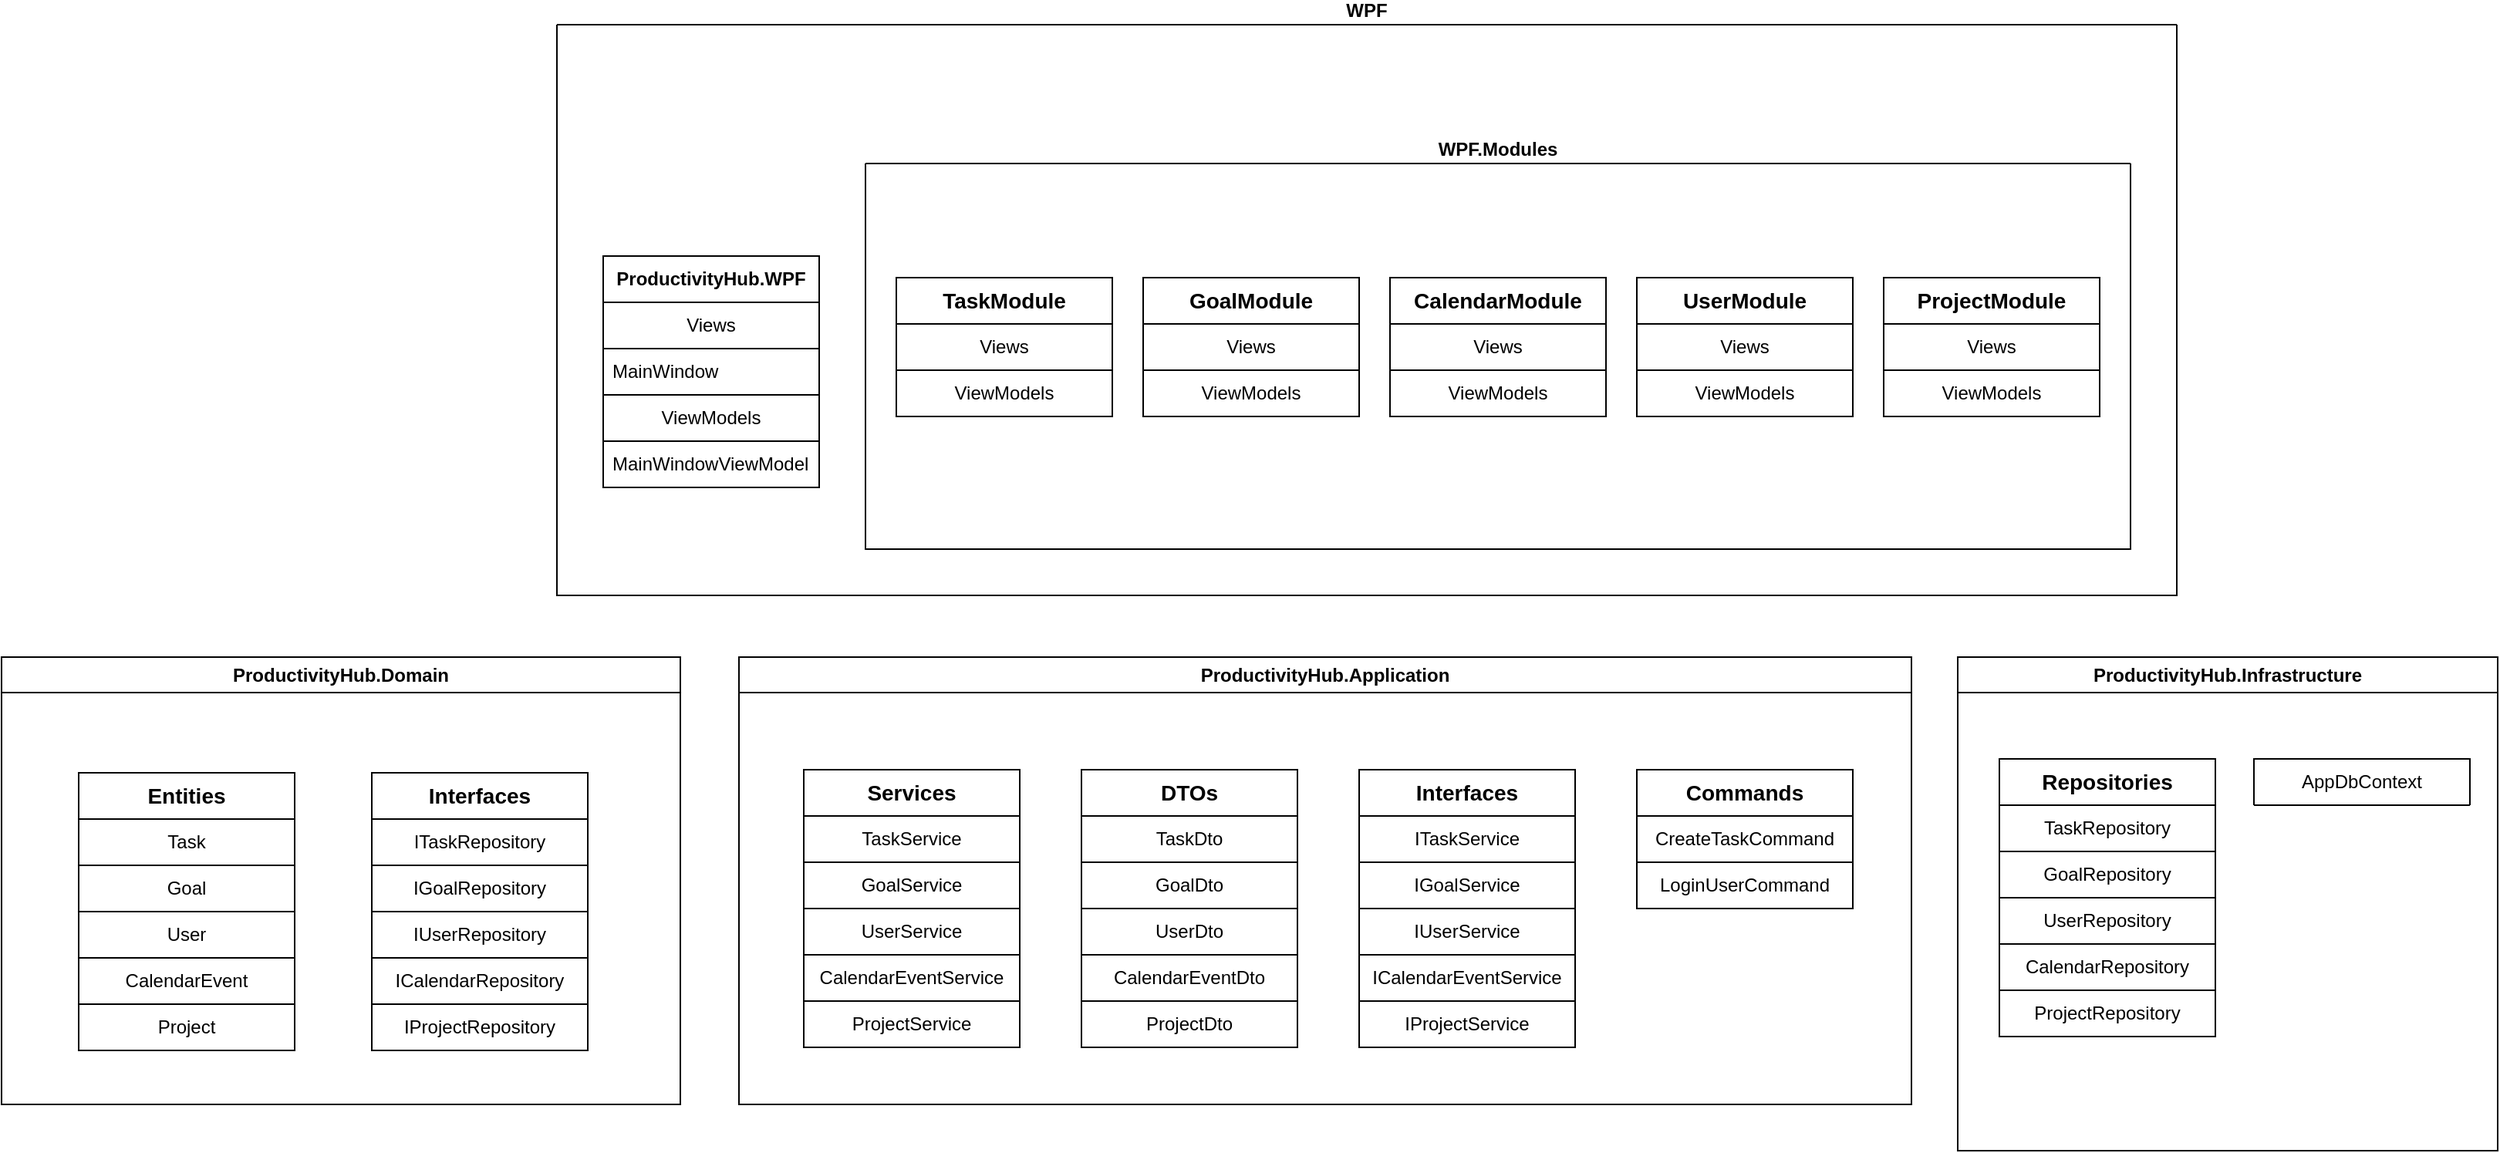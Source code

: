<mxfile version="25.0.3">
  <diagram id="C5RBs43oDa-KdzZeNtuy" name="Page-1">
    <mxGraphModel dx="1321" dy="1386" grid="1" gridSize="10" guides="1" tooltips="1" connect="1" arrows="1" fold="1" page="1" pageScale="1" pageWidth="827" pageHeight="1169" math="0" shadow="0">
      <root>
        <mxCell id="WIyWlLk6GJQsqaUBKTNV-0" />
        <mxCell id="WIyWlLk6GJQsqaUBKTNV-1" parent="WIyWlLk6GJQsqaUBKTNV-0" />
        <mxCell id="-UOR9KJZa8AOmK4qnZH6-0" value="ProductivityHub.Domain" style="swimlane;whiteSpace=wrap;html=1;" parent="WIyWlLk6GJQsqaUBKTNV-1" vertex="1">
          <mxGeometry x="20" y="820" width="440" height="290" as="geometry" />
        </mxCell>
        <mxCell id="-UOR9KJZa8AOmK4qnZH6-32" value="&lt;font style=&quot;font-size: 14px;&quot;&gt;&lt;b&gt;Interfaces&lt;/b&gt;&lt;/font&gt;" style="swimlane;fontStyle=0;childLayout=stackLayout;horizontal=1;startSize=30;horizontalStack=0;resizeParent=1;resizeParentMax=0;resizeLast=0;collapsible=1;marginBottom=0;whiteSpace=wrap;html=1;" parent="-UOR9KJZa8AOmK4qnZH6-0" vertex="1">
          <mxGeometry x="240" y="75" width="140" height="180" as="geometry" />
        </mxCell>
        <mxCell id="-UOR9KJZa8AOmK4qnZH6-17" value="ITaskRepository" style="swimlane;fontStyle=0;childLayout=stackLayout;horizontal=1;startSize=30;horizontalStack=0;resizeParent=1;resizeParentMax=0;resizeLast=0;collapsible=1;marginBottom=0;whiteSpace=wrap;html=1;" parent="-UOR9KJZa8AOmK4qnZH6-32" vertex="1" collapsed="1">
          <mxGeometry y="30" width="140" height="30" as="geometry">
            <mxRectangle x="90" y="400" width="140" height="120" as="alternateBounds" />
          </mxGeometry>
        </mxCell>
        <mxCell id="-UOR9KJZa8AOmK4qnZH6-18" value="Item 1" style="text;strokeColor=none;fillColor=none;align=left;verticalAlign=middle;spacingLeft=4;spacingRight=4;overflow=hidden;points=[[0,0.5],[1,0.5]];portConstraint=eastwest;rotatable=0;whiteSpace=wrap;html=1;" parent="-UOR9KJZa8AOmK4qnZH6-17" vertex="1">
          <mxGeometry y="30" width="140" height="30" as="geometry" />
        </mxCell>
        <mxCell id="-UOR9KJZa8AOmK4qnZH6-19" value="Item 2" style="text;strokeColor=none;fillColor=none;align=left;verticalAlign=middle;spacingLeft=4;spacingRight=4;overflow=hidden;points=[[0,0.5],[1,0.5]];portConstraint=eastwest;rotatable=0;whiteSpace=wrap;html=1;" parent="-UOR9KJZa8AOmK4qnZH6-17" vertex="1">
          <mxGeometry y="60" width="140" height="30" as="geometry" />
        </mxCell>
        <mxCell id="-UOR9KJZa8AOmK4qnZH6-20" value="Item 3" style="text;strokeColor=none;fillColor=none;align=left;verticalAlign=middle;spacingLeft=4;spacingRight=4;overflow=hidden;points=[[0,0.5],[1,0.5]];portConstraint=eastwest;rotatable=0;whiteSpace=wrap;html=1;" parent="-UOR9KJZa8AOmK4qnZH6-17" vertex="1">
          <mxGeometry y="90" width="140" height="30" as="geometry" />
        </mxCell>
        <mxCell id="-UOR9KJZa8AOmK4qnZH6-1" value="IGoalRepository" style="swimlane;fontStyle=0;childLayout=stackLayout;horizontal=1;startSize=30;horizontalStack=0;resizeParent=1;resizeParentMax=0;resizeLast=0;collapsible=1;marginBottom=0;whiteSpace=wrap;html=1;" parent="-UOR9KJZa8AOmK4qnZH6-32" vertex="1" collapsed="1">
          <mxGeometry y="60" width="140" height="30" as="geometry">
            <mxRectangle x="80" y="80" width="140" height="120" as="alternateBounds" />
          </mxGeometry>
        </mxCell>
        <mxCell id="-UOR9KJZa8AOmK4qnZH6-2" value="Item 1" style="text;strokeColor=none;fillColor=none;align=left;verticalAlign=middle;spacingLeft=4;spacingRight=4;overflow=hidden;points=[[0,0.5],[1,0.5]];portConstraint=eastwest;rotatable=0;whiteSpace=wrap;html=1;" parent="-UOR9KJZa8AOmK4qnZH6-1" vertex="1">
          <mxGeometry y="30" width="140" height="30" as="geometry" />
        </mxCell>
        <mxCell id="-UOR9KJZa8AOmK4qnZH6-3" value="Item 2" style="text;strokeColor=none;fillColor=none;align=left;verticalAlign=middle;spacingLeft=4;spacingRight=4;overflow=hidden;points=[[0,0.5],[1,0.5]];portConstraint=eastwest;rotatable=0;whiteSpace=wrap;html=1;" parent="-UOR9KJZa8AOmK4qnZH6-1" vertex="1">
          <mxGeometry y="60" width="140" height="30" as="geometry" />
        </mxCell>
        <mxCell id="-UOR9KJZa8AOmK4qnZH6-4" value="Item 3" style="text;strokeColor=none;fillColor=none;align=left;verticalAlign=middle;spacingLeft=4;spacingRight=4;overflow=hidden;points=[[0,0.5],[1,0.5]];portConstraint=eastwest;rotatable=0;whiteSpace=wrap;html=1;" parent="-UOR9KJZa8AOmK4qnZH6-1" vertex="1">
          <mxGeometry y="90" width="140" height="30" as="geometry" />
        </mxCell>
        <mxCell id="-UOR9KJZa8AOmK4qnZH6-13" value="IUserRepository" style="swimlane;fontStyle=0;childLayout=stackLayout;horizontal=1;startSize=30;horizontalStack=0;resizeParent=1;resizeParentMax=0;resizeLast=0;collapsible=1;marginBottom=0;whiteSpace=wrap;html=1;" parent="-UOR9KJZa8AOmK4qnZH6-32" vertex="1" collapsed="1">
          <mxGeometry y="90" width="140" height="30" as="geometry">
            <mxRectangle x="350" y="240" width="140" height="120" as="alternateBounds" />
          </mxGeometry>
        </mxCell>
        <mxCell id="-UOR9KJZa8AOmK4qnZH6-14" value="Item 1" style="text;strokeColor=none;fillColor=none;align=left;verticalAlign=middle;spacingLeft=4;spacingRight=4;overflow=hidden;points=[[0,0.5],[1,0.5]];portConstraint=eastwest;rotatable=0;whiteSpace=wrap;html=1;" parent="-UOR9KJZa8AOmK4qnZH6-13" vertex="1">
          <mxGeometry y="30" width="140" height="30" as="geometry" />
        </mxCell>
        <mxCell id="-UOR9KJZa8AOmK4qnZH6-15" value="Item 2" style="text;strokeColor=none;fillColor=none;align=left;verticalAlign=middle;spacingLeft=4;spacingRight=4;overflow=hidden;points=[[0,0.5],[1,0.5]];portConstraint=eastwest;rotatable=0;whiteSpace=wrap;html=1;" parent="-UOR9KJZa8AOmK4qnZH6-13" vertex="1">
          <mxGeometry y="60" width="140" height="30" as="geometry" />
        </mxCell>
        <mxCell id="-UOR9KJZa8AOmK4qnZH6-16" value="Item 3" style="text;strokeColor=none;fillColor=none;align=left;verticalAlign=middle;spacingLeft=4;spacingRight=4;overflow=hidden;points=[[0,0.5],[1,0.5]];portConstraint=eastwest;rotatable=0;whiteSpace=wrap;html=1;" parent="-UOR9KJZa8AOmK4qnZH6-13" vertex="1">
          <mxGeometry y="90" width="140" height="30" as="geometry" />
        </mxCell>
        <mxCell id="-UOR9KJZa8AOmK4qnZH6-5" value="ICalendarRepository" style="swimlane;fontStyle=0;childLayout=stackLayout;horizontal=1;startSize=30;horizontalStack=0;resizeParent=1;resizeParentMax=0;resizeLast=0;collapsible=1;marginBottom=0;whiteSpace=wrap;html=1;" parent="-UOR9KJZa8AOmK4qnZH6-32" vertex="1" collapsed="1">
          <mxGeometry y="120" width="140" height="30" as="geometry">
            <mxRectangle x="350" y="80" width="140" height="120" as="alternateBounds" />
          </mxGeometry>
        </mxCell>
        <mxCell id="-UOR9KJZa8AOmK4qnZH6-6" value="Item 1" style="text;strokeColor=none;fillColor=none;align=left;verticalAlign=middle;spacingLeft=4;spacingRight=4;overflow=hidden;points=[[0,0.5],[1,0.5]];portConstraint=eastwest;rotatable=0;whiteSpace=wrap;html=1;" parent="-UOR9KJZa8AOmK4qnZH6-5" vertex="1">
          <mxGeometry y="30" width="140" height="30" as="geometry" />
        </mxCell>
        <mxCell id="-UOR9KJZa8AOmK4qnZH6-7" value="Item 2" style="text;strokeColor=none;fillColor=none;align=left;verticalAlign=middle;spacingLeft=4;spacingRight=4;overflow=hidden;points=[[0,0.5],[1,0.5]];portConstraint=eastwest;rotatable=0;whiteSpace=wrap;html=1;" parent="-UOR9KJZa8AOmK4qnZH6-5" vertex="1">
          <mxGeometry y="60" width="140" height="30" as="geometry" />
        </mxCell>
        <mxCell id="-UOR9KJZa8AOmK4qnZH6-8" value="Item 3" style="text;strokeColor=none;fillColor=none;align=left;verticalAlign=middle;spacingLeft=4;spacingRight=4;overflow=hidden;points=[[0,0.5],[1,0.5]];portConstraint=eastwest;rotatable=0;whiteSpace=wrap;html=1;" parent="-UOR9KJZa8AOmK4qnZH6-5" vertex="1">
          <mxGeometry y="90" width="140" height="30" as="geometry" />
        </mxCell>
        <mxCell id="-UOR9KJZa8AOmK4qnZH6-9" value="IProjectRepository" style="swimlane;fontStyle=0;childLayout=stackLayout;horizontal=1;startSize=30;horizontalStack=0;resizeParent=1;resizeParentMax=0;resizeLast=0;collapsible=1;marginBottom=0;whiteSpace=wrap;html=1;" parent="-UOR9KJZa8AOmK4qnZH6-32" vertex="1" collapsed="1">
          <mxGeometry y="150" width="140" height="30" as="geometry">
            <mxRectangle x="80" y="240" width="140" height="120" as="alternateBounds" />
          </mxGeometry>
        </mxCell>
        <mxCell id="-UOR9KJZa8AOmK4qnZH6-10" value="Item 1" style="text;strokeColor=none;fillColor=none;align=left;verticalAlign=middle;spacingLeft=4;spacingRight=4;overflow=hidden;points=[[0,0.5],[1,0.5]];portConstraint=eastwest;rotatable=0;whiteSpace=wrap;html=1;" parent="-UOR9KJZa8AOmK4qnZH6-9" vertex="1">
          <mxGeometry y="30" width="140" height="30" as="geometry" />
        </mxCell>
        <mxCell id="-UOR9KJZa8AOmK4qnZH6-11" value="Item 2" style="text;strokeColor=none;fillColor=none;align=left;verticalAlign=middle;spacingLeft=4;spacingRight=4;overflow=hidden;points=[[0,0.5],[1,0.5]];portConstraint=eastwest;rotatable=0;whiteSpace=wrap;html=1;" parent="-UOR9KJZa8AOmK4qnZH6-9" vertex="1">
          <mxGeometry y="60" width="140" height="30" as="geometry" />
        </mxCell>
        <mxCell id="-UOR9KJZa8AOmK4qnZH6-12" value="Item 3" style="text;strokeColor=none;fillColor=none;align=left;verticalAlign=middle;spacingLeft=4;spacingRight=4;overflow=hidden;points=[[0,0.5],[1,0.5]];portConstraint=eastwest;rotatable=0;whiteSpace=wrap;html=1;" parent="-UOR9KJZa8AOmK4qnZH6-9" vertex="1">
          <mxGeometry y="90" width="140" height="30" as="geometry" />
        </mxCell>
        <mxCell id="-UOR9KJZa8AOmK4qnZH6-36" value="&lt;font style=&quot;font-size: 14px;&quot;&gt;&lt;b&gt;Entities&lt;/b&gt;&lt;/font&gt;" style="swimlane;fontStyle=0;childLayout=stackLayout;horizontal=1;startSize=30;horizontalStack=0;resizeParent=1;resizeParentMax=0;resizeLast=0;collapsible=1;marginBottom=0;whiteSpace=wrap;html=1;" parent="-UOR9KJZa8AOmK4qnZH6-0" vertex="1">
          <mxGeometry x="50" y="75" width="140" height="180" as="geometry" />
        </mxCell>
        <mxCell id="-UOR9KJZa8AOmK4qnZH6-41" value="Task" style="swimlane;fontStyle=0;childLayout=stackLayout;horizontal=1;startSize=30;horizontalStack=0;resizeParent=1;resizeParentMax=0;resizeLast=0;collapsible=1;marginBottom=0;whiteSpace=wrap;html=1;" parent="-UOR9KJZa8AOmK4qnZH6-36" vertex="1" collapsed="1">
          <mxGeometry y="30" width="140" height="30" as="geometry">
            <mxRectangle y="30" width="140" height="120" as="alternateBounds" />
          </mxGeometry>
        </mxCell>
        <mxCell id="-UOR9KJZa8AOmK4qnZH6-42" value="Item 1" style="text;strokeColor=none;fillColor=none;align=left;verticalAlign=middle;spacingLeft=4;spacingRight=4;overflow=hidden;points=[[0,0.5],[1,0.5]];portConstraint=eastwest;rotatable=0;whiteSpace=wrap;html=1;" parent="-UOR9KJZa8AOmK4qnZH6-41" vertex="1">
          <mxGeometry y="30" width="140" height="30" as="geometry" />
        </mxCell>
        <mxCell id="-UOR9KJZa8AOmK4qnZH6-43" value="Item 2" style="text;strokeColor=none;fillColor=none;align=left;verticalAlign=middle;spacingLeft=4;spacingRight=4;overflow=hidden;points=[[0,0.5],[1,0.5]];portConstraint=eastwest;rotatable=0;whiteSpace=wrap;html=1;" parent="-UOR9KJZa8AOmK4qnZH6-41" vertex="1">
          <mxGeometry y="60" width="140" height="30" as="geometry" />
        </mxCell>
        <mxCell id="-UOR9KJZa8AOmK4qnZH6-44" value="Item 3" style="text;strokeColor=none;fillColor=none;align=left;verticalAlign=middle;spacingLeft=4;spacingRight=4;overflow=hidden;points=[[0,0.5],[1,0.5]];portConstraint=eastwest;rotatable=0;whiteSpace=wrap;html=1;" parent="-UOR9KJZa8AOmK4qnZH6-41" vertex="1">
          <mxGeometry y="90" width="140" height="30" as="geometry" />
        </mxCell>
        <mxCell id="-UOR9KJZa8AOmK4qnZH6-49" value="Goal" style="swimlane;fontStyle=0;childLayout=stackLayout;horizontal=1;startSize=30;horizontalStack=0;resizeParent=1;resizeParentMax=0;resizeLast=0;collapsible=1;marginBottom=0;whiteSpace=wrap;html=1;" parent="-UOR9KJZa8AOmK4qnZH6-36" vertex="1" collapsed="1">
          <mxGeometry y="60" width="140" height="30" as="geometry">
            <mxRectangle x="350" y="80" width="140" height="120" as="alternateBounds" />
          </mxGeometry>
        </mxCell>
        <mxCell id="-UOR9KJZa8AOmK4qnZH6-50" value="Item 1" style="text;strokeColor=none;fillColor=none;align=left;verticalAlign=middle;spacingLeft=4;spacingRight=4;overflow=hidden;points=[[0,0.5],[1,0.5]];portConstraint=eastwest;rotatable=0;whiteSpace=wrap;html=1;" parent="-UOR9KJZa8AOmK4qnZH6-49" vertex="1">
          <mxGeometry y="30" width="140" height="30" as="geometry" />
        </mxCell>
        <mxCell id="-UOR9KJZa8AOmK4qnZH6-51" value="Item 2" style="text;strokeColor=none;fillColor=none;align=left;verticalAlign=middle;spacingLeft=4;spacingRight=4;overflow=hidden;points=[[0,0.5],[1,0.5]];portConstraint=eastwest;rotatable=0;whiteSpace=wrap;html=1;" parent="-UOR9KJZa8AOmK4qnZH6-49" vertex="1">
          <mxGeometry y="60" width="140" height="30" as="geometry" />
        </mxCell>
        <mxCell id="-UOR9KJZa8AOmK4qnZH6-52" value="Item 3" style="text;strokeColor=none;fillColor=none;align=left;verticalAlign=middle;spacingLeft=4;spacingRight=4;overflow=hidden;points=[[0,0.5],[1,0.5]];portConstraint=eastwest;rotatable=0;whiteSpace=wrap;html=1;" parent="-UOR9KJZa8AOmK4qnZH6-49" vertex="1">
          <mxGeometry y="90" width="140" height="30" as="geometry" />
        </mxCell>
        <mxCell id="-UOR9KJZa8AOmK4qnZH6-45" value="User" style="swimlane;fontStyle=0;childLayout=stackLayout;horizontal=1;startSize=30;horizontalStack=0;resizeParent=1;resizeParentMax=0;resizeLast=0;collapsible=1;marginBottom=0;whiteSpace=wrap;html=1;" parent="-UOR9KJZa8AOmK4qnZH6-36" vertex="1" collapsed="1">
          <mxGeometry y="90" width="140" height="30" as="geometry">
            <mxRectangle x="350" y="240" width="140" height="120" as="alternateBounds" />
          </mxGeometry>
        </mxCell>
        <mxCell id="-UOR9KJZa8AOmK4qnZH6-46" value="Item 1" style="text;strokeColor=none;fillColor=none;align=left;verticalAlign=middle;spacingLeft=4;spacingRight=4;overflow=hidden;points=[[0,0.5],[1,0.5]];portConstraint=eastwest;rotatable=0;whiteSpace=wrap;html=1;" parent="-UOR9KJZa8AOmK4qnZH6-45" vertex="1">
          <mxGeometry y="30" width="140" height="30" as="geometry" />
        </mxCell>
        <mxCell id="-UOR9KJZa8AOmK4qnZH6-47" value="Item 2" style="text;strokeColor=none;fillColor=none;align=left;verticalAlign=middle;spacingLeft=4;spacingRight=4;overflow=hidden;points=[[0,0.5],[1,0.5]];portConstraint=eastwest;rotatable=0;whiteSpace=wrap;html=1;" parent="-UOR9KJZa8AOmK4qnZH6-45" vertex="1">
          <mxGeometry y="60" width="140" height="30" as="geometry" />
        </mxCell>
        <mxCell id="-UOR9KJZa8AOmK4qnZH6-48" value="Item 3" style="text;strokeColor=none;fillColor=none;align=left;verticalAlign=middle;spacingLeft=4;spacingRight=4;overflow=hidden;points=[[0,0.5],[1,0.5]];portConstraint=eastwest;rotatable=0;whiteSpace=wrap;html=1;" parent="-UOR9KJZa8AOmK4qnZH6-45" vertex="1">
          <mxGeometry y="90" width="140" height="30" as="geometry" />
        </mxCell>
        <mxCell id="-UOR9KJZa8AOmK4qnZH6-53" value="CalendarEvent" style="swimlane;fontStyle=0;childLayout=stackLayout;horizontal=1;startSize=30;horizontalStack=0;resizeParent=1;resizeParentMax=0;resizeLast=0;collapsible=1;marginBottom=0;whiteSpace=wrap;html=1;" parent="-UOR9KJZa8AOmK4qnZH6-36" vertex="1" collapsed="1">
          <mxGeometry y="120" width="140" height="30" as="geometry">
            <mxRectangle x="80" y="240" width="140" height="120" as="alternateBounds" />
          </mxGeometry>
        </mxCell>
        <mxCell id="-UOR9KJZa8AOmK4qnZH6-54" value="Item 1" style="text;strokeColor=none;fillColor=none;align=left;verticalAlign=middle;spacingLeft=4;spacingRight=4;overflow=hidden;points=[[0,0.5],[1,0.5]];portConstraint=eastwest;rotatable=0;whiteSpace=wrap;html=1;" parent="-UOR9KJZa8AOmK4qnZH6-53" vertex="1">
          <mxGeometry y="30" width="140" height="30" as="geometry" />
        </mxCell>
        <mxCell id="-UOR9KJZa8AOmK4qnZH6-55" value="Item 2" style="text;strokeColor=none;fillColor=none;align=left;verticalAlign=middle;spacingLeft=4;spacingRight=4;overflow=hidden;points=[[0,0.5],[1,0.5]];portConstraint=eastwest;rotatable=0;whiteSpace=wrap;html=1;" parent="-UOR9KJZa8AOmK4qnZH6-53" vertex="1">
          <mxGeometry y="60" width="140" height="30" as="geometry" />
        </mxCell>
        <mxCell id="-UOR9KJZa8AOmK4qnZH6-56" value="Item 3" style="text;strokeColor=none;fillColor=none;align=left;verticalAlign=middle;spacingLeft=4;spacingRight=4;overflow=hidden;points=[[0,0.5],[1,0.5]];portConstraint=eastwest;rotatable=0;whiteSpace=wrap;html=1;" parent="-UOR9KJZa8AOmK4qnZH6-53" vertex="1">
          <mxGeometry y="90" width="140" height="30" as="geometry" />
        </mxCell>
        <mxCell id="-UOR9KJZa8AOmK4qnZH6-37" value="Project" style="swimlane;fontStyle=0;childLayout=stackLayout;horizontal=1;startSize=30;horizontalStack=0;resizeParent=1;resizeParentMax=0;resizeLast=0;collapsible=1;marginBottom=0;whiteSpace=wrap;html=1;" parent="-UOR9KJZa8AOmK4qnZH6-36" vertex="1" collapsed="1">
          <mxGeometry y="150" width="140" height="30" as="geometry">
            <mxRectangle x="90" y="400" width="140" height="120" as="alternateBounds" />
          </mxGeometry>
        </mxCell>
        <mxCell id="-UOR9KJZa8AOmK4qnZH6-38" value="Item 1" style="text;strokeColor=none;fillColor=none;align=left;verticalAlign=middle;spacingLeft=4;spacingRight=4;overflow=hidden;points=[[0,0.5],[1,0.5]];portConstraint=eastwest;rotatable=0;whiteSpace=wrap;html=1;" parent="-UOR9KJZa8AOmK4qnZH6-37" vertex="1">
          <mxGeometry y="30" width="140" height="30" as="geometry" />
        </mxCell>
        <mxCell id="-UOR9KJZa8AOmK4qnZH6-39" value="Item 2" style="text;strokeColor=none;fillColor=none;align=left;verticalAlign=middle;spacingLeft=4;spacingRight=4;overflow=hidden;points=[[0,0.5],[1,0.5]];portConstraint=eastwest;rotatable=0;whiteSpace=wrap;html=1;" parent="-UOR9KJZa8AOmK4qnZH6-37" vertex="1">
          <mxGeometry y="60" width="140" height="30" as="geometry" />
        </mxCell>
        <mxCell id="-UOR9KJZa8AOmK4qnZH6-40" value="Item 3" style="text;strokeColor=none;fillColor=none;align=left;verticalAlign=middle;spacingLeft=4;spacingRight=4;overflow=hidden;points=[[0,0.5],[1,0.5]];portConstraint=eastwest;rotatable=0;whiteSpace=wrap;html=1;" parent="-UOR9KJZa8AOmK4qnZH6-37" vertex="1">
          <mxGeometry y="90" width="140" height="30" as="geometry" />
        </mxCell>
        <mxCell id="-UOR9KJZa8AOmK4qnZH6-57" value="ProductivityHub.Application" style="swimlane;whiteSpace=wrap;html=1;" parent="WIyWlLk6GJQsqaUBKTNV-1" vertex="1">
          <mxGeometry x="498" y="820" width="760" height="290" as="geometry" />
        </mxCell>
        <mxCell id="US30gcdlb2qS_gIesjlX-0" value="&lt;font style=&quot;font-size: 14px;&quot;&gt;&lt;b&gt;Services&lt;/b&gt;&lt;/font&gt;" style="swimlane;fontStyle=0;childLayout=stackLayout;horizontal=1;startSize=30;horizontalStack=0;resizeParent=1;resizeParentMax=0;resizeLast=0;collapsible=1;marginBottom=0;whiteSpace=wrap;html=1;" vertex="1" parent="-UOR9KJZa8AOmK4qnZH6-57">
          <mxGeometry x="42" y="73" width="140" height="180" as="geometry" />
        </mxCell>
        <mxCell id="US30gcdlb2qS_gIesjlX-1" value="TaskService" style="swimlane;fontStyle=0;childLayout=stackLayout;horizontal=1;startSize=30;horizontalStack=0;resizeParent=1;resizeParentMax=0;resizeLast=0;collapsible=1;marginBottom=0;whiteSpace=wrap;html=1;" vertex="1" collapsed="1" parent="US30gcdlb2qS_gIesjlX-0">
          <mxGeometry y="30" width="140" height="30" as="geometry">
            <mxRectangle y="30" width="140" height="120" as="alternateBounds" />
          </mxGeometry>
        </mxCell>
        <mxCell id="US30gcdlb2qS_gIesjlX-2" value="Item 1" style="text;strokeColor=none;fillColor=none;align=left;verticalAlign=middle;spacingLeft=4;spacingRight=4;overflow=hidden;points=[[0,0.5],[1,0.5]];portConstraint=eastwest;rotatable=0;whiteSpace=wrap;html=1;" vertex="1" parent="US30gcdlb2qS_gIesjlX-1">
          <mxGeometry y="30" width="140" height="30" as="geometry" />
        </mxCell>
        <mxCell id="US30gcdlb2qS_gIesjlX-3" value="Item 2" style="text;strokeColor=none;fillColor=none;align=left;verticalAlign=middle;spacingLeft=4;spacingRight=4;overflow=hidden;points=[[0,0.5],[1,0.5]];portConstraint=eastwest;rotatable=0;whiteSpace=wrap;html=1;" vertex="1" parent="US30gcdlb2qS_gIesjlX-1">
          <mxGeometry y="60" width="140" height="30" as="geometry" />
        </mxCell>
        <mxCell id="US30gcdlb2qS_gIesjlX-4" value="Item 3" style="text;strokeColor=none;fillColor=none;align=left;verticalAlign=middle;spacingLeft=4;spacingRight=4;overflow=hidden;points=[[0,0.5],[1,0.5]];portConstraint=eastwest;rotatable=0;whiteSpace=wrap;html=1;" vertex="1" parent="US30gcdlb2qS_gIesjlX-1">
          <mxGeometry y="90" width="140" height="30" as="geometry" />
        </mxCell>
        <mxCell id="US30gcdlb2qS_gIesjlX-5" value="GoalService" style="swimlane;fontStyle=0;childLayout=stackLayout;horizontal=1;startSize=30;horizontalStack=0;resizeParent=1;resizeParentMax=0;resizeLast=0;collapsible=1;marginBottom=0;whiteSpace=wrap;html=1;" vertex="1" collapsed="1" parent="US30gcdlb2qS_gIesjlX-0">
          <mxGeometry y="60" width="140" height="30" as="geometry">
            <mxRectangle x="350" y="80" width="140" height="120" as="alternateBounds" />
          </mxGeometry>
        </mxCell>
        <mxCell id="US30gcdlb2qS_gIesjlX-6" value="Item 1" style="text;strokeColor=none;fillColor=none;align=left;verticalAlign=middle;spacingLeft=4;spacingRight=4;overflow=hidden;points=[[0,0.5],[1,0.5]];portConstraint=eastwest;rotatable=0;whiteSpace=wrap;html=1;" vertex="1" parent="US30gcdlb2qS_gIesjlX-5">
          <mxGeometry y="30" width="140" height="30" as="geometry" />
        </mxCell>
        <mxCell id="US30gcdlb2qS_gIesjlX-7" value="Item 2" style="text;strokeColor=none;fillColor=none;align=left;verticalAlign=middle;spacingLeft=4;spacingRight=4;overflow=hidden;points=[[0,0.5],[1,0.5]];portConstraint=eastwest;rotatable=0;whiteSpace=wrap;html=1;" vertex="1" parent="US30gcdlb2qS_gIesjlX-5">
          <mxGeometry y="60" width="140" height="30" as="geometry" />
        </mxCell>
        <mxCell id="US30gcdlb2qS_gIesjlX-8" value="Item 3" style="text;strokeColor=none;fillColor=none;align=left;verticalAlign=middle;spacingLeft=4;spacingRight=4;overflow=hidden;points=[[0,0.5],[1,0.5]];portConstraint=eastwest;rotatable=0;whiteSpace=wrap;html=1;" vertex="1" parent="US30gcdlb2qS_gIesjlX-5">
          <mxGeometry y="90" width="140" height="30" as="geometry" />
        </mxCell>
        <mxCell id="US30gcdlb2qS_gIesjlX-9" value="UserService" style="swimlane;fontStyle=0;childLayout=stackLayout;horizontal=1;startSize=30;horizontalStack=0;resizeParent=1;resizeParentMax=0;resizeLast=0;collapsible=1;marginBottom=0;whiteSpace=wrap;html=1;" vertex="1" collapsed="1" parent="US30gcdlb2qS_gIesjlX-0">
          <mxGeometry y="90" width="140" height="30" as="geometry">
            <mxRectangle x="350" y="240" width="140" height="120" as="alternateBounds" />
          </mxGeometry>
        </mxCell>
        <mxCell id="US30gcdlb2qS_gIesjlX-10" value="Item 1" style="text;strokeColor=none;fillColor=none;align=left;verticalAlign=middle;spacingLeft=4;spacingRight=4;overflow=hidden;points=[[0,0.5],[1,0.5]];portConstraint=eastwest;rotatable=0;whiteSpace=wrap;html=1;" vertex="1" parent="US30gcdlb2qS_gIesjlX-9">
          <mxGeometry y="30" width="140" height="30" as="geometry" />
        </mxCell>
        <mxCell id="US30gcdlb2qS_gIesjlX-11" value="Item 2" style="text;strokeColor=none;fillColor=none;align=left;verticalAlign=middle;spacingLeft=4;spacingRight=4;overflow=hidden;points=[[0,0.5],[1,0.5]];portConstraint=eastwest;rotatable=0;whiteSpace=wrap;html=1;" vertex="1" parent="US30gcdlb2qS_gIesjlX-9">
          <mxGeometry y="60" width="140" height="30" as="geometry" />
        </mxCell>
        <mxCell id="US30gcdlb2qS_gIesjlX-12" value="Item 3" style="text;strokeColor=none;fillColor=none;align=left;verticalAlign=middle;spacingLeft=4;spacingRight=4;overflow=hidden;points=[[0,0.5],[1,0.5]];portConstraint=eastwest;rotatable=0;whiteSpace=wrap;html=1;" vertex="1" parent="US30gcdlb2qS_gIesjlX-9">
          <mxGeometry y="90" width="140" height="30" as="geometry" />
        </mxCell>
        <mxCell id="US30gcdlb2qS_gIesjlX-13" value="CalendarEventService" style="swimlane;fontStyle=0;childLayout=stackLayout;horizontal=1;startSize=30;horizontalStack=0;resizeParent=1;resizeParentMax=0;resizeLast=0;collapsible=1;marginBottom=0;whiteSpace=wrap;html=1;" vertex="1" collapsed="1" parent="US30gcdlb2qS_gIesjlX-0">
          <mxGeometry y="120" width="140" height="30" as="geometry">
            <mxRectangle x="80" y="240" width="140" height="120" as="alternateBounds" />
          </mxGeometry>
        </mxCell>
        <mxCell id="US30gcdlb2qS_gIesjlX-14" value="Item 1" style="text;strokeColor=none;fillColor=none;align=left;verticalAlign=middle;spacingLeft=4;spacingRight=4;overflow=hidden;points=[[0,0.5],[1,0.5]];portConstraint=eastwest;rotatable=0;whiteSpace=wrap;html=1;" vertex="1" parent="US30gcdlb2qS_gIesjlX-13">
          <mxGeometry y="30" width="140" height="30" as="geometry" />
        </mxCell>
        <mxCell id="US30gcdlb2qS_gIesjlX-15" value="Item 2" style="text;strokeColor=none;fillColor=none;align=left;verticalAlign=middle;spacingLeft=4;spacingRight=4;overflow=hidden;points=[[0,0.5],[1,0.5]];portConstraint=eastwest;rotatable=0;whiteSpace=wrap;html=1;" vertex="1" parent="US30gcdlb2qS_gIesjlX-13">
          <mxGeometry y="60" width="140" height="30" as="geometry" />
        </mxCell>
        <mxCell id="US30gcdlb2qS_gIesjlX-16" value="Item 3" style="text;strokeColor=none;fillColor=none;align=left;verticalAlign=middle;spacingLeft=4;spacingRight=4;overflow=hidden;points=[[0,0.5],[1,0.5]];portConstraint=eastwest;rotatable=0;whiteSpace=wrap;html=1;" vertex="1" parent="US30gcdlb2qS_gIesjlX-13">
          <mxGeometry y="90" width="140" height="30" as="geometry" />
        </mxCell>
        <mxCell id="US30gcdlb2qS_gIesjlX-17" value="ProjectService" style="swimlane;fontStyle=0;childLayout=stackLayout;horizontal=1;startSize=30;horizontalStack=0;resizeParent=1;resizeParentMax=0;resizeLast=0;collapsible=1;marginBottom=0;whiteSpace=wrap;html=1;" vertex="1" collapsed="1" parent="US30gcdlb2qS_gIesjlX-0">
          <mxGeometry y="150" width="140" height="30" as="geometry">
            <mxRectangle x="90" y="400" width="140" height="120" as="alternateBounds" />
          </mxGeometry>
        </mxCell>
        <mxCell id="US30gcdlb2qS_gIesjlX-18" value="Item 1" style="text;strokeColor=none;fillColor=none;align=left;verticalAlign=middle;spacingLeft=4;spacingRight=4;overflow=hidden;points=[[0,0.5],[1,0.5]];portConstraint=eastwest;rotatable=0;whiteSpace=wrap;html=1;" vertex="1" parent="US30gcdlb2qS_gIesjlX-17">
          <mxGeometry y="30" width="140" height="30" as="geometry" />
        </mxCell>
        <mxCell id="US30gcdlb2qS_gIesjlX-19" value="Item 2" style="text;strokeColor=none;fillColor=none;align=left;verticalAlign=middle;spacingLeft=4;spacingRight=4;overflow=hidden;points=[[0,0.5],[1,0.5]];portConstraint=eastwest;rotatable=0;whiteSpace=wrap;html=1;" vertex="1" parent="US30gcdlb2qS_gIesjlX-17">
          <mxGeometry y="60" width="140" height="30" as="geometry" />
        </mxCell>
        <mxCell id="US30gcdlb2qS_gIesjlX-20" value="Item 3" style="text;strokeColor=none;fillColor=none;align=left;verticalAlign=middle;spacingLeft=4;spacingRight=4;overflow=hidden;points=[[0,0.5],[1,0.5]];portConstraint=eastwest;rotatable=0;whiteSpace=wrap;html=1;" vertex="1" parent="US30gcdlb2qS_gIesjlX-17">
          <mxGeometry y="90" width="140" height="30" as="geometry" />
        </mxCell>
        <mxCell id="US30gcdlb2qS_gIesjlX-21" value="&lt;font style=&quot;font-size: 14px;&quot;&gt;&lt;b&gt;DTOs&lt;/b&gt;&lt;/font&gt;" style="swimlane;fontStyle=0;childLayout=stackLayout;horizontal=1;startSize=30;horizontalStack=0;resizeParent=1;resizeParentMax=0;resizeLast=0;collapsible=1;marginBottom=0;whiteSpace=wrap;html=1;" vertex="1" parent="-UOR9KJZa8AOmK4qnZH6-57">
          <mxGeometry x="222" y="73" width="140" height="180" as="geometry" />
        </mxCell>
        <mxCell id="US30gcdlb2qS_gIesjlX-22" value="TaskDto" style="swimlane;fontStyle=0;childLayout=stackLayout;horizontal=1;startSize=30;horizontalStack=0;resizeParent=1;resizeParentMax=0;resizeLast=0;collapsible=1;marginBottom=0;whiteSpace=wrap;html=1;" vertex="1" collapsed="1" parent="US30gcdlb2qS_gIesjlX-21">
          <mxGeometry y="30" width="140" height="30" as="geometry">
            <mxRectangle y="30" width="140" height="120" as="alternateBounds" />
          </mxGeometry>
        </mxCell>
        <mxCell id="US30gcdlb2qS_gIesjlX-23" value="Item 1" style="text;strokeColor=none;fillColor=none;align=left;verticalAlign=middle;spacingLeft=4;spacingRight=4;overflow=hidden;points=[[0,0.5],[1,0.5]];portConstraint=eastwest;rotatable=0;whiteSpace=wrap;html=1;" vertex="1" parent="US30gcdlb2qS_gIesjlX-22">
          <mxGeometry y="30" width="140" height="30" as="geometry" />
        </mxCell>
        <mxCell id="US30gcdlb2qS_gIesjlX-24" value="Item 2" style="text;strokeColor=none;fillColor=none;align=left;verticalAlign=middle;spacingLeft=4;spacingRight=4;overflow=hidden;points=[[0,0.5],[1,0.5]];portConstraint=eastwest;rotatable=0;whiteSpace=wrap;html=1;" vertex="1" parent="US30gcdlb2qS_gIesjlX-22">
          <mxGeometry y="60" width="140" height="30" as="geometry" />
        </mxCell>
        <mxCell id="US30gcdlb2qS_gIesjlX-25" value="Item 3" style="text;strokeColor=none;fillColor=none;align=left;verticalAlign=middle;spacingLeft=4;spacingRight=4;overflow=hidden;points=[[0,0.5],[1,0.5]];portConstraint=eastwest;rotatable=0;whiteSpace=wrap;html=1;" vertex="1" parent="US30gcdlb2qS_gIesjlX-22">
          <mxGeometry y="90" width="140" height="30" as="geometry" />
        </mxCell>
        <mxCell id="US30gcdlb2qS_gIesjlX-26" value="GoalDto" style="swimlane;fontStyle=0;childLayout=stackLayout;horizontal=1;startSize=30;horizontalStack=0;resizeParent=1;resizeParentMax=0;resizeLast=0;collapsible=1;marginBottom=0;whiteSpace=wrap;html=1;" vertex="1" collapsed="1" parent="US30gcdlb2qS_gIesjlX-21">
          <mxGeometry y="60" width="140" height="30" as="geometry">
            <mxRectangle x="350" y="80" width="140" height="120" as="alternateBounds" />
          </mxGeometry>
        </mxCell>
        <mxCell id="US30gcdlb2qS_gIesjlX-27" value="Item 1" style="text;strokeColor=none;fillColor=none;align=left;verticalAlign=middle;spacingLeft=4;spacingRight=4;overflow=hidden;points=[[0,0.5],[1,0.5]];portConstraint=eastwest;rotatable=0;whiteSpace=wrap;html=1;" vertex="1" parent="US30gcdlb2qS_gIesjlX-26">
          <mxGeometry y="30" width="140" height="30" as="geometry" />
        </mxCell>
        <mxCell id="US30gcdlb2qS_gIesjlX-28" value="Item 2" style="text;strokeColor=none;fillColor=none;align=left;verticalAlign=middle;spacingLeft=4;spacingRight=4;overflow=hidden;points=[[0,0.5],[1,0.5]];portConstraint=eastwest;rotatable=0;whiteSpace=wrap;html=1;" vertex="1" parent="US30gcdlb2qS_gIesjlX-26">
          <mxGeometry y="60" width="140" height="30" as="geometry" />
        </mxCell>
        <mxCell id="US30gcdlb2qS_gIesjlX-29" value="Item 3" style="text;strokeColor=none;fillColor=none;align=left;verticalAlign=middle;spacingLeft=4;spacingRight=4;overflow=hidden;points=[[0,0.5],[1,0.5]];portConstraint=eastwest;rotatable=0;whiteSpace=wrap;html=1;" vertex="1" parent="US30gcdlb2qS_gIesjlX-26">
          <mxGeometry y="90" width="140" height="30" as="geometry" />
        </mxCell>
        <mxCell id="US30gcdlb2qS_gIesjlX-30" value="UserDto" style="swimlane;fontStyle=0;childLayout=stackLayout;horizontal=1;startSize=30;horizontalStack=0;resizeParent=1;resizeParentMax=0;resizeLast=0;collapsible=1;marginBottom=0;whiteSpace=wrap;html=1;" vertex="1" collapsed="1" parent="US30gcdlb2qS_gIesjlX-21">
          <mxGeometry y="90" width="140" height="30" as="geometry">
            <mxRectangle x="350" y="240" width="140" height="120" as="alternateBounds" />
          </mxGeometry>
        </mxCell>
        <mxCell id="US30gcdlb2qS_gIesjlX-31" value="Item 1" style="text;strokeColor=none;fillColor=none;align=left;verticalAlign=middle;spacingLeft=4;spacingRight=4;overflow=hidden;points=[[0,0.5],[1,0.5]];portConstraint=eastwest;rotatable=0;whiteSpace=wrap;html=1;" vertex="1" parent="US30gcdlb2qS_gIesjlX-30">
          <mxGeometry y="30" width="140" height="30" as="geometry" />
        </mxCell>
        <mxCell id="US30gcdlb2qS_gIesjlX-32" value="Item 2" style="text;strokeColor=none;fillColor=none;align=left;verticalAlign=middle;spacingLeft=4;spacingRight=4;overflow=hidden;points=[[0,0.5],[1,0.5]];portConstraint=eastwest;rotatable=0;whiteSpace=wrap;html=1;" vertex="1" parent="US30gcdlb2qS_gIesjlX-30">
          <mxGeometry y="60" width="140" height="30" as="geometry" />
        </mxCell>
        <mxCell id="US30gcdlb2qS_gIesjlX-33" value="Item 3" style="text;strokeColor=none;fillColor=none;align=left;verticalAlign=middle;spacingLeft=4;spacingRight=4;overflow=hidden;points=[[0,0.5],[1,0.5]];portConstraint=eastwest;rotatable=0;whiteSpace=wrap;html=1;" vertex="1" parent="US30gcdlb2qS_gIesjlX-30">
          <mxGeometry y="90" width="140" height="30" as="geometry" />
        </mxCell>
        <mxCell id="US30gcdlb2qS_gIesjlX-34" value="CalendarEventDto" style="swimlane;fontStyle=0;childLayout=stackLayout;horizontal=1;startSize=30;horizontalStack=0;resizeParent=1;resizeParentMax=0;resizeLast=0;collapsible=1;marginBottom=0;whiteSpace=wrap;html=1;" vertex="1" collapsed="1" parent="US30gcdlb2qS_gIesjlX-21">
          <mxGeometry y="120" width="140" height="30" as="geometry">
            <mxRectangle x="80" y="240" width="140" height="120" as="alternateBounds" />
          </mxGeometry>
        </mxCell>
        <mxCell id="US30gcdlb2qS_gIesjlX-35" value="Item 1" style="text;strokeColor=none;fillColor=none;align=left;verticalAlign=middle;spacingLeft=4;spacingRight=4;overflow=hidden;points=[[0,0.5],[1,0.5]];portConstraint=eastwest;rotatable=0;whiteSpace=wrap;html=1;" vertex="1" parent="US30gcdlb2qS_gIesjlX-34">
          <mxGeometry y="30" width="140" height="30" as="geometry" />
        </mxCell>
        <mxCell id="US30gcdlb2qS_gIesjlX-36" value="Item 2" style="text;strokeColor=none;fillColor=none;align=left;verticalAlign=middle;spacingLeft=4;spacingRight=4;overflow=hidden;points=[[0,0.5],[1,0.5]];portConstraint=eastwest;rotatable=0;whiteSpace=wrap;html=1;" vertex="1" parent="US30gcdlb2qS_gIesjlX-34">
          <mxGeometry y="60" width="140" height="30" as="geometry" />
        </mxCell>
        <mxCell id="US30gcdlb2qS_gIesjlX-37" value="Item 3" style="text;strokeColor=none;fillColor=none;align=left;verticalAlign=middle;spacingLeft=4;spacingRight=4;overflow=hidden;points=[[0,0.5],[1,0.5]];portConstraint=eastwest;rotatable=0;whiteSpace=wrap;html=1;" vertex="1" parent="US30gcdlb2qS_gIesjlX-34">
          <mxGeometry y="90" width="140" height="30" as="geometry" />
        </mxCell>
        <mxCell id="US30gcdlb2qS_gIesjlX-38" value="ProjectDto" style="swimlane;fontStyle=0;childLayout=stackLayout;horizontal=1;startSize=30;horizontalStack=0;resizeParent=1;resizeParentMax=0;resizeLast=0;collapsible=1;marginBottom=0;whiteSpace=wrap;html=1;" vertex="1" collapsed="1" parent="US30gcdlb2qS_gIesjlX-21">
          <mxGeometry y="150" width="140" height="30" as="geometry">
            <mxRectangle x="90" y="400" width="140" height="120" as="alternateBounds" />
          </mxGeometry>
        </mxCell>
        <mxCell id="US30gcdlb2qS_gIesjlX-39" value="Item 1" style="text;strokeColor=none;fillColor=none;align=left;verticalAlign=middle;spacingLeft=4;spacingRight=4;overflow=hidden;points=[[0,0.5],[1,0.5]];portConstraint=eastwest;rotatable=0;whiteSpace=wrap;html=1;" vertex="1" parent="US30gcdlb2qS_gIesjlX-38">
          <mxGeometry y="30" width="140" height="30" as="geometry" />
        </mxCell>
        <mxCell id="US30gcdlb2qS_gIesjlX-40" value="Item 2" style="text;strokeColor=none;fillColor=none;align=left;verticalAlign=middle;spacingLeft=4;spacingRight=4;overflow=hidden;points=[[0,0.5],[1,0.5]];portConstraint=eastwest;rotatable=0;whiteSpace=wrap;html=1;" vertex="1" parent="US30gcdlb2qS_gIesjlX-38">
          <mxGeometry y="60" width="140" height="30" as="geometry" />
        </mxCell>
        <mxCell id="US30gcdlb2qS_gIesjlX-41" value="Item 3" style="text;strokeColor=none;fillColor=none;align=left;verticalAlign=middle;spacingLeft=4;spacingRight=4;overflow=hidden;points=[[0,0.5],[1,0.5]];portConstraint=eastwest;rotatable=0;whiteSpace=wrap;html=1;" vertex="1" parent="US30gcdlb2qS_gIesjlX-38">
          <mxGeometry y="90" width="140" height="30" as="geometry" />
        </mxCell>
        <mxCell id="US30gcdlb2qS_gIesjlX-63" value="&lt;font style=&quot;font-size: 14px;&quot;&gt;&lt;b&gt;Interfaces&lt;/b&gt;&lt;/font&gt;" style="swimlane;fontStyle=0;childLayout=stackLayout;horizontal=1;startSize=30;horizontalStack=0;resizeParent=1;resizeParentMax=0;resizeLast=0;collapsible=1;marginBottom=0;whiteSpace=wrap;html=1;" vertex="1" parent="-UOR9KJZa8AOmK4qnZH6-57">
          <mxGeometry x="402" y="73" width="140" height="180" as="geometry" />
        </mxCell>
        <mxCell id="US30gcdlb2qS_gIesjlX-64" value="ITaskService" style="swimlane;fontStyle=0;childLayout=stackLayout;horizontal=1;startSize=30;horizontalStack=0;resizeParent=1;resizeParentMax=0;resizeLast=0;collapsible=1;marginBottom=0;whiteSpace=wrap;html=1;" vertex="1" collapsed="1" parent="US30gcdlb2qS_gIesjlX-63">
          <mxGeometry y="30" width="140" height="30" as="geometry">
            <mxRectangle y="30" width="140" height="120" as="alternateBounds" />
          </mxGeometry>
        </mxCell>
        <mxCell id="US30gcdlb2qS_gIesjlX-65" value="Item 1" style="text;strokeColor=none;fillColor=none;align=left;verticalAlign=middle;spacingLeft=4;spacingRight=4;overflow=hidden;points=[[0,0.5],[1,0.5]];portConstraint=eastwest;rotatable=0;whiteSpace=wrap;html=1;" vertex="1" parent="US30gcdlb2qS_gIesjlX-64">
          <mxGeometry y="30" width="140" height="30" as="geometry" />
        </mxCell>
        <mxCell id="US30gcdlb2qS_gIesjlX-66" value="Item 2" style="text;strokeColor=none;fillColor=none;align=left;verticalAlign=middle;spacingLeft=4;spacingRight=4;overflow=hidden;points=[[0,0.5],[1,0.5]];portConstraint=eastwest;rotatable=0;whiteSpace=wrap;html=1;" vertex="1" parent="US30gcdlb2qS_gIesjlX-64">
          <mxGeometry y="60" width="140" height="30" as="geometry" />
        </mxCell>
        <mxCell id="US30gcdlb2qS_gIesjlX-67" value="Item 3" style="text;strokeColor=none;fillColor=none;align=left;verticalAlign=middle;spacingLeft=4;spacingRight=4;overflow=hidden;points=[[0,0.5],[1,0.5]];portConstraint=eastwest;rotatable=0;whiteSpace=wrap;html=1;" vertex="1" parent="US30gcdlb2qS_gIesjlX-64">
          <mxGeometry y="90" width="140" height="30" as="geometry" />
        </mxCell>
        <mxCell id="US30gcdlb2qS_gIesjlX-68" value="IGoalService" style="swimlane;fontStyle=0;childLayout=stackLayout;horizontal=1;startSize=30;horizontalStack=0;resizeParent=1;resizeParentMax=0;resizeLast=0;collapsible=1;marginBottom=0;whiteSpace=wrap;html=1;" vertex="1" collapsed="1" parent="US30gcdlb2qS_gIesjlX-63">
          <mxGeometry y="60" width="140" height="30" as="geometry">
            <mxRectangle x="350" y="80" width="140" height="120" as="alternateBounds" />
          </mxGeometry>
        </mxCell>
        <mxCell id="US30gcdlb2qS_gIesjlX-69" value="Item 1" style="text;strokeColor=none;fillColor=none;align=left;verticalAlign=middle;spacingLeft=4;spacingRight=4;overflow=hidden;points=[[0,0.5],[1,0.5]];portConstraint=eastwest;rotatable=0;whiteSpace=wrap;html=1;" vertex="1" parent="US30gcdlb2qS_gIesjlX-68">
          <mxGeometry y="30" width="140" height="30" as="geometry" />
        </mxCell>
        <mxCell id="US30gcdlb2qS_gIesjlX-70" value="Item 2" style="text;strokeColor=none;fillColor=none;align=left;verticalAlign=middle;spacingLeft=4;spacingRight=4;overflow=hidden;points=[[0,0.5],[1,0.5]];portConstraint=eastwest;rotatable=0;whiteSpace=wrap;html=1;" vertex="1" parent="US30gcdlb2qS_gIesjlX-68">
          <mxGeometry y="60" width="140" height="30" as="geometry" />
        </mxCell>
        <mxCell id="US30gcdlb2qS_gIesjlX-71" value="Item 3" style="text;strokeColor=none;fillColor=none;align=left;verticalAlign=middle;spacingLeft=4;spacingRight=4;overflow=hidden;points=[[0,0.5],[1,0.5]];portConstraint=eastwest;rotatable=0;whiteSpace=wrap;html=1;" vertex="1" parent="US30gcdlb2qS_gIesjlX-68">
          <mxGeometry y="90" width="140" height="30" as="geometry" />
        </mxCell>
        <mxCell id="US30gcdlb2qS_gIesjlX-72" value="IUserService" style="swimlane;fontStyle=0;childLayout=stackLayout;horizontal=1;startSize=30;horizontalStack=0;resizeParent=1;resizeParentMax=0;resizeLast=0;collapsible=1;marginBottom=0;whiteSpace=wrap;html=1;" vertex="1" collapsed="1" parent="US30gcdlb2qS_gIesjlX-63">
          <mxGeometry y="90" width="140" height="30" as="geometry">
            <mxRectangle x="350" y="240" width="140" height="120" as="alternateBounds" />
          </mxGeometry>
        </mxCell>
        <mxCell id="US30gcdlb2qS_gIesjlX-73" value="Item 1" style="text;strokeColor=none;fillColor=none;align=left;verticalAlign=middle;spacingLeft=4;spacingRight=4;overflow=hidden;points=[[0,0.5],[1,0.5]];portConstraint=eastwest;rotatable=0;whiteSpace=wrap;html=1;" vertex="1" parent="US30gcdlb2qS_gIesjlX-72">
          <mxGeometry y="30" width="140" height="30" as="geometry" />
        </mxCell>
        <mxCell id="US30gcdlb2qS_gIesjlX-74" value="Item 2" style="text;strokeColor=none;fillColor=none;align=left;verticalAlign=middle;spacingLeft=4;spacingRight=4;overflow=hidden;points=[[0,0.5],[1,0.5]];portConstraint=eastwest;rotatable=0;whiteSpace=wrap;html=1;" vertex="1" parent="US30gcdlb2qS_gIesjlX-72">
          <mxGeometry y="60" width="140" height="30" as="geometry" />
        </mxCell>
        <mxCell id="US30gcdlb2qS_gIesjlX-75" value="Item 3" style="text;strokeColor=none;fillColor=none;align=left;verticalAlign=middle;spacingLeft=4;spacingRight=4;overflow=hidden;points=[[0,0.5],[1,0.5]];portConstraint=eastwest;rotatable=0;whiteSpace=wrap;html=1;" vertex="1" parent="US30gcdlb2qS_gIesjlX-72">
          <mxGeometry y="90" width="140" height="30" as="geometry" />
        </mxCell>
        <mxCell id="US30gcdlb2qS_gIesjlX-76" value="ICalendarEventService" style="swimlane;fontStyle=0;childLayout=stackLayout;horizontal=1;startSize=30;horizontalStack=0;resizeParent=1;resizeParentMax=0;resizeLast=0;collapsible=1;marginBottom=0;whiteSpace=wrap;html=1;" vertex="1" collapsed="1" parent="US30gcdlb2qS_gIesjlX-63">
          <mxGeometry y="120" width="140" height="30" as="geometry">
            <mxRectangle x="80" y="240" width="140" height="120" as="alternateBounds" />
          </mxGeometry>
        </mxCell>
        <mxCell id="US30gcdlb2qS_gIesjlX-77" value="Item 1" style="text;strokeColor=none;fillColor=none;align=left;verticalAlign=middle;spacingLeft=4;spacingRight=4;overflow=hidden;points=[[0,0.5],[1,0.5]];portConstraint=eastwest;rotatable=0;whiteSpace=wrap;html=1;" vertex="1" parent="US30gcdlb2qS_gIesjlX-76">
          <mxGeometry y="30" width="140" height="30" as="geometry" />
        </mxCell>
        <mxCell id="US30gcdlb2qS_gIesjlX-78" value="Item 2" style="text;strokeColor=none;fillColor=none;align=left;verticalAlign=middle;spacingLeft=4;spacingRight=4;overflow=hidden;points=[[0,0.5],[1,0.5]];portConstraint=eastwest;rotatable=0;whiteSpace=wrap;html=1;" vertex="1" parent="US30gcdlb2qS_gIesjlX-76">
          <mxGeometry y="60" width="140" height="30" as="geometry" />
        </mxCell>
        <mxCell id="US30gcdlb2qS_gIesjlX-79" value="Item 3" style="text;strokeColor=none;fillColor=none;align=left;verticalAlign=middle;spacingLeft=4;spacingRight=4;overflow=hidden;points=[[0,0.5],[1,0.5]];portConstraint=eastwest;rotatable=0;whiteSpace=wrap;html=1;" vertex="1" parent="US30gcdlb2qS_gIesjlX-76">
          <mxGeometry y="90" width="140" height="30" as="geometry" />
        </mxCell>
        <mxCell id="US30gcdlb2qS_gIesjlX-80" value="IProjectService" style="swimlane;fontStyle=0;childLayout=stackLayout;horizontal=1;startSize=30;horizontalStack=0;resizeParent=1;resizeParentMax=0;resizeLast=0;collapsible=1;marginBottom=0;whiteSpace=wrap;html=1;" vertex="1" collapsed="1" parent="US30gcdlb2qS_gIesjlX-63">
          <mxGeometry y="150" width="140" height="30" as="geometry">
            <mxRectangle x="90" y="400" width="140" height="120" as="alternateBounds" />
          </mxGeometry>
        </mxCell>
        <mxCell id="US30gcdlb2qS_gIesjlX-81" value="Item 1" style="text;strokeColor=none;fillColor=none;align=left;verticalAlign=middle;spacingLeft=4;spacingRight=4;overflow=hidden;points=[[0,0.5],[1,0.5]];portConstraint=eastwest;rotatable=0;whiteSpace=wrap;html=1;" vertex="1" parent="US30gcdlb2qS_gIesjlX-80">
          <mxGeometry y="30" width="140" height="30" as="geometry" />
        </mxCell>
        <mxCell id="US30gcdlb2qS_gIesjlX-82" value="Item 2" style="text;strokeColor=none;fillColor=none;align=left;verticalAlign=middle;spacingLeft=4;spacingRight=4;overflow=hidden;points=[[0,0.5],[1,0.5]];portConstraint=eastwest;rotatable=0;whiteSpace=wrap;html=1;" vertex="1" parent="US30gcdlb2qS_gIesjlX-80">
          <mxGeometry y="60" width="140" height="30" as="geometry" />
        </mxCell>
        <mxCell id="US30gcdlb2qS_gIesjlX-83" value="Item 3" style="text;strokeColor=none;fillColor=none;align=left;verticalAlign=middle;spacingLeft=4;spacingRight=4;overflow=hidden;points=[[0,0.5],[1,0.5]];portConstraint=eastwest;rotatable=0;whiteSpace=wrap;html=1;" vertex="1" parent="US30gcdlb2qS_gIesjlX-80">
          <mxGeometry y="90" width="140" height="30" as="geometry" />
        </mxCell>
        <mxCell id="US30gcdlb2qS_gIesjlX-84" value="&lt;font style=&quot;font-size: 14px;&quot;&gt;&lt;b&gt;Commands&lt;/b&gt;&lt;/font&gt;" style="swimlane;fontStyle=0;childLayout=stackLayout;horizontal=1;startSize=30;horizontalStack=0;resizeParent=1;resizeParentMax=0;resizeLast=0;collapsible=1;marginBottom=0;whiteSpace=wrap;html=1;" vertex="1" parent="-UOR9KJZa8AOmK4qnZH6-57">
          <mxGeometry x="582" y="73" width="140" height="90" as="geometry" />
        </mxCell>
        <mxCell id="US30gcdlb2qS_gIesjlX-85" value="CreateTaskCommand" style="swimlane;fontStyle=0;childLayout=stackLayout;horizontal=1;startSize=30;horizontalStack=0;resizeParent=1;resizeParentMax=0;resizeLast=0;collapsible=1;marginBottom=0;whiteSpace=wrap;html=1;" vertex="1" collapsed="1" parent="US30gcdlb2qS_gIesjlX-84">
          <mxGeometry y="30" width="140" height="30" as="geometry">
            <mxRectangle y="30" width="140" height="120" as="alternateBounds" />
          </mxGeometry>
        </mxCell>
        <mxCell id="US30gcdlb2qS_gIesjlX-86" value="Item 1" style="text;strokeColor=none;fillColor=none;align=left;verticalAlign=middle;spacingLeft=4;spacingRight=4;overflow=hidden;points=[[0,0.5],[1,0.5]];portConstraint=eastwest;rotatable=0;whiteSpace=wrap;html=1;" vertex="1" parent="US30gcdlb2qS_gIesjlX-85">
          <mxGeometry y="30" width="140" height="30" as="geometry" />
        </mxCell>
        <mxCell id="US30gcdlb2qS_gIesjlX-87" value="Item 2" style="text;strokeColor=none;fillColor=none;align=left;verticalAlign=middle;spacingLeft=4;spacingRight=4;overflow=hidden;points=[[0,0.5],[1,0.5]];portConstraint=eastwest;rotatable=0;whiteSpace=wrap;html=1;" vertex="1" parent="US30gcdlb2qS_gIesjlX-85">
          <mxGeometry y="60" width="140" height="30" as="geometry" />
        </mxCell>
        <mxCell id="US30gcdlb2qS_gIesjlX-88" value="Item 3" style="text;strokeColor=none;fillColor=none;align=left;verticalAlign=middle;spacingLeft=4;spacingRight=4;overflow=hidden;points=[[0,0.5],[1,0.5]];portConstraint=eastwest;rotatable=0;whiteSpace=wrap;html=1;" vertex="1" parent="US30gcdlb2qS_gIesjlX-85">
          <mxGeometry y="90" width="140" height="30" as="geometry" />
        </mxCell>
        <mxCell id="US30gcdlb2qS_gIesjlX-89" value="LoginUserCommand" style="swimlane;fontStyle=0;childLayout=stackLayout;horizontal=1;startSize=30;horizontalStack=0;resizeParent=1;resizeParentMax=0;resizeLast=0;collapsible=1;marginBottom=0;whiteSpace=wrap;html=1;" vertex="1" collapsed="1" parent="US30gcdlb2qS_gIesjlX-84">
          <mxGeometry y="60" width="140" height="30" as="geometry">
            <mxRectangle x="350" y="80" width="140" height="120" as="alternateBounds" />
          </mxGeometry>
        </mxCell>
        <mxCell id="US30gcdlb2qS_gIesjlX-90" value="Item 1" style="text;strokeColor=none;fillColor=none;align=left;verticalAlign=middle;spacingLeft=4;spacingRight=4;overflow=hidden;points=[[0,0.5],[1,0.5]];portConstraint=eastwest;rotatable=0;whiteSpace=wrap;html=1;" vertex="1" parent="US30gcdlb2qS_gIesjlX-89">
          <mxGeometry y="30" width="140" height="30" as="geometry" />
        </mxCell>
        <mxCell id="US30gcdlb2qS_gIesjlX-91" value="Item 2" style="text;strokeColor=none;fillColor=none;align=left;verticalAlign=middle;spacingLeft=4;spacingRight=4;overflow=hidden;points=[[0,0.5],[1,0.5]];portConstraint=eastwest;rotatable=0;whiteSpace=wrap;html=1;" vertex="1" parent="US30gcdlb2qS_gIesjlX-89">
          <mxGeometry y="60" width="140" height="30" as="geometry" />
        </mxCell>
        <mxCell id="US30gcdlb2qS_gIesjlX-92" value="Item 3" style="text;strokeColor=none;fillColor=none;align=left;verticalAlign=middle;spacingLeft=4;spacingRight=4;overflow=hidden;points=[[0,0.5],[1,0.5]];portConstraint=eastwest;rotatable=0;whiteSpace=wrap;html=1;" vertex="1" parent="US30gcdlb2qS_gIesjlX-89">
          <mxGeometry y="90" width="140" height="30" as="geometry" />
        </mxCell>
        <mxCell id="US30gcdlb2qS_gIesjlX-105" value="ProductivityHub.Infrastructure" style="swimlane;whiteSpace=wrap;html=1;" vertex="1" parent="WIyWlLk6GJQsqaUBKTNV-1">
          <mxGeometry x="1288" y="820" width="350" height="320" as="geometry" />
        </mxCell>
        <mxCell id="US30gcdlb2qS_gIesjlX-112" value="&lt;font style=&quot;font-size: 14px;&quot;&gt;&lt;b&gt;Repositories&lt;/b&gt;&lt;/font&gt;" style="swimlane;fontStyle=0;childLayout=stackLayout;horizontal=1;startSize=30;horizontalStack=0;resizeParent=1;resizeParentMax=0;resizeLast=0;collapsible=1;marginBottom=0;whiteSpace=wrap;html=1;" vertex="1" parent="US30gcdlb2qS_gIesjlX-105">
          <mxGeometry x="27" y="66" width="140" height="180" as="geometry" />
        </mxCell>
        <mxCell id="US30gcdlb2qS_gIesjlX-113" value="TaskRepository" style="swimlane;fontStyle=0;childLayout=stackLayout;horizontal=1;startSize=30;horizontalStack=0;resizeParent=1;resizeParentMax=0;resizeLast=0;collapsible=1;marginBottom=0;whiteSpace=wrap;html=1;" vertex="1" collapsed="1" parent="US30gcdlb2qS_gIesjlX-112">
          <mxGeometry y="30" width="140" height="30" as="geometry">
            <mxRectangle y="30" width="140" height="120" as="alternateBounds" />
          </mxGeometry>
        </mxCell>
        <mxCell id="US30gcdlb2qS_gIesjlX-114" value="Item 1" style="text;strokeColor=none;fillColor=none;align=left;verticalAlign=middle;spacingLeft=4;spacingRight=4;overflow=hidden;points=[[0,0.5],[1,0.5]];portConstraint=eastwest;rotatable=0;whiteSpace=wrap;html=1;" vertex="1" parent="US30gcdlb2qS_gIesjlX-113">
          <mxGeometry y="30" width="140" height="30" as="geometry" />
        </mxCell>
        <mxCell id="US30gcdlb2qS_gIesjlX-115" value="Item 2" style="text;strokeColor=none;fillColor=none;align=left;verticalAlign=middle;spacingLeft=4;spacingRight=4;overflow=hidden;points=[[0,0.5],[1,0.5]];portConstraint=eastwest;rotatable=0;whiteSpace=wrap;html=1;" vertex="1" parent="US30gcdlb2qS_gIesjlX-113">
          <mxGeometry y="60" width="140" height="30" as="geometry" />
        </mxCell>
        <mxCell id="US30gcdlb2qS_gIesjlX-116" value="Item 3" style="text;strokeColor=none;fillColor=none;align=left;verticalAlign=middle;spacingLeft=4;spacingRight=4;overflow=hidden;points=[[0,0.5],[1,0.5]];portConstraint=eastwest;rotatable=0;whiteSpace=wrap;html=1;" vertex="1" parent="US30gcdlb2qS_gIesjlX-113">
          <mxGeometry y="90" width="140" height="30" as="geometry" />
        </mxCell>
        <mxCell id="US30gcdlb2qS_gIesjlX-117" value="GoalRepository" style="swimlane;fontStyle=0;childLayout=stackLayout;horizontal=1;startSize=30;horizontalStack=0;resizeParent=1;resizeParentMax=0;resizeLast=0;collapsible=1;marginBottom=0;whiteSpace=wrap;html=1;" vertex="1" collapsed="1" parent="US30gcdlb2qS_gIesjlX-112">
          <mxGeometry y="60" width="140" height="30" as="geometry">
            <mxRectangle x="350" y="80" width="140" height="120" as="alternateBounds" />
          </mxGeometry>
        </mxCell>
        <mxCell id="US30gcdlb2qS_gIesjlX-118" value="Item 1" style="text;strokeColor=none;fillColor=none;align=left;verticalAlign=middle;spacingLeft=4;spacingRight=4;overflow=hidden;points=[[0,0.5],[1,0.5]];portConstraint=eastwest;rotatable=0;whiteSpace=wrap;html=1;" vertex="1" parent="US30gcdlb2qS_gIesjlX-117">
          <mxGeometry y="30" width="140" height="30" as="geometry" />
        </mxCell>
        <mxCell id="US30gcdlb2qS_gIesjlX-119" value="Item 2" style="text;strokeColor=none;fillColor=none;align=left;verticalAlign=middle;spacingLeft=4;spacingRight=4;overflow=hidden;points=[[0,0.5],[1,0.5]];portConstraint=eastwest;rotatable=0;whiteSpace=wrap;html=1;" vertex="1" parent="US30gcdlb2qS_gIesjlX-117">
          <mxGeometry y="60" width="140" height="30" as="geometry" />
        </mxCell>
        <mxCell id="US30gcdlb2qS_gIesjlX-120" value="Item 3" style="text;strokeColor=none;fillColor=none;align=left;verticalAlign=middle;spacingLeft=4;spacingRight=4;overflow=hidden;points=[[0,0.5],[1,0.5]];portConstraint=eastwest;rotatable=0;whiteSpace=wrap;html=1;" vertex="1" parent="US30gcdlb2qS_gIesjlX-117">
          <mxGeometry y="90" width="140" height="30" as="geometry" />
        </mxCell>
        <mxCell id="US30gcdlb2qS_gIesjlX-121" value="UserRepository" style="swimlane;fontStyle=0;childLayout=stackLayout;horizontal=1;startSize=30;horizontalStack=0;resizeParent=1;resizeParentMax=0;resizeLast=0;collapsible=1;marginBottom=0;whiteSpace=wrap;html=1;" vertex="1" collapsed="1" parent="US30gcdlb2qS_gIesjlX-112">
          <mxGeometry y="90" width="140" height="30" as="geometry">
            <mxRectangle x="350" y="240" width="140" height="120" as="alternateBounds" />
          </mxGeometry>
        </mxCell>
        <mxCell id="US30gcdlb2qS_gIesjlX-122" value="Item 1" style="text;strokeColor=none;fillColor=none;align=left;verticalAlign=middle;spacingLeft=4;spacingRight=4;overflow=hidden;points=[[0,0.5],[1,0.5]];portConstraint=eastwest;rotatable=0;whiteSpace=wrap;html=1;" vertex="1" parent="US30gcdlb2qS_gIesjlX-121">
          <mxGeometry y="30" width="140" height="30" as="geometry" />
        </mxCell>
        <mxCell id="US30gcdlb2qS_gIesjlX-123" value="Item 2" style="text;strokeColor=none;fillColor=none;align=left;verticalAlign=middle;spacingLeft=4;spacingRight=4;overflow=hidden;points=[[0,0.5],[1,0.5]];portConstraint=eastwest;rotatable=0;whiteSpace=wrap;html=1;" vertex="1" parent="US30gcdlb2qS_gIesjlX-121">
          <mxGeometry y="60" width="140" height="30" as="geometry" />
        </mxCell>
        <mxCell id="US30gcdlb2qS_gIesjlX-124" value="Item 3" style="text;strokeColor=none;fillColor=none;align=left;verticalAlign=middle;spacingLeft=4;spacingRight=4;overflow=hidden;points=[[0,0.5],[1,0.5]];portConstraint=eastwest;rotatable=0;whiteSpace=wrap;html=1;" vertex="1" parent="US30gcdlb2qS_gIesjlX-121">
          <mxGeometry y="90" width="140" height="30" as="geometry" />
        </mxCell>
        <mxCell id="US30gcdlb2qS_gIesjlX-125" value="CalendarRepository" style="swimlane;fontStyle=0;childLayout=stackLayout;horizontal=1;startSize=30;horizontalStack=0;resizeParent=1;resizeParentMax=0;resizeLast=0;collapsible=1;marginBottom=0;whiteSpace=wrap;html=1;" vertex="1" collapsed="1" parent="US30gcdlb2qS_gIesjlX-112">
          <mxGeometry y="120" width="140" height="30" as="geometry">
            <mxRectangle x="80" y="240" width="140" height="120" as="alternateBounds" />
          </mxGeometry>
        </mxCell>
        <mxCell id="US30gcdlb2qS_gIesjlX-126" value="Item 1" style="text;strokeColor=none;fillColor=none;align=left;verticalAlign=middle;spacingLeft=4;spacingRight=4;overflow=hidden;points=[[0,0.5],[1,0.5]];portConstraint=eastwest;rotatable=0;whiteSpace=wrap;html=1;" vertex="1" parent="US30gcdlb2qS_gIesjlX-125">
          <mxGeometry y="30" width="140" height="30" as="geometry" />
        </mxCell>
        <mxCell id="US30gcdlb2qS_gIesjlX-127" value="Item 2" style="text;strokeColor=none;fillColor=none;align=left;verticalAlign=middle;spacingLeft=4;spacingRight=4;overflow=hidden;points=[[0,0.5],[1,0.5]];portConstraint=eastwest;rotatable=0;whiteSpace=wrap;html=1;" vertex="1" parent="US30gcdlb2qS_gIesjlX-125">
          <mxGeometry y="60" width="140" height="30" as="geometry" />
        </mxCell>
        <mxCell id="US30gcdlb2qS_gIesjlX-128" value="Item 3" style="text;strokeColor=none;fillColor=none;align=left;verticalAlign=middle;spacingLeft=4;spacingRight=4;overflow=hidden;points=[[0,0.5],[1,0.5]];portConstraint=eastwest;rotatable=0;whiteSpace=wrap;html=1;" vertex="1" parent="US30gcdlb2qS_gIesjlX-125">
          <mxGeometry y="90" width="140" height="30" as="geometry" />
        </mxCell>
        <mxCell id="US30gcdlb2qS_gIesjlX-129" value="ProjectRepository" style="swimlane;fontStyle=0;childLayout=stackLayout;horizontal=1;startSize=30;horizontalStack=0;resizeParent=1;resizeParentMax=0;resizeLast=0;collapsible=1;marginBottom=0;whiteSpace=wrap;html=1;" vertex="1" collapsed="1" parent="US30gcdlb2qS_gIesjlX-112">
          <mxGeometry y="150" width="140" height="30" as="geometry">
            <mxRectangle x="90" y="400" width="140" height="120" as="alternateBounds" />
          </mxGeometry>
        </mxCell>
        <mxCell id="US30gcdlb2qS_gIesjlX-130" value="Item 1" style="text;strokeColor=none;fillColor=none;align=left;verticalAlign=middle;spacingLeft=4;spacingRight=4;overflow=hidden;points=[[0,0.5],[1,0.5]];portConstraint=eastwest;rotatable=0;whiteSpace=wrap;html=1;" vertex="1" parent="US30gcdlb2qS_gIesjlX-129">
          <mxGeometry y="30" width="140" height="30" as="geometry" />
        </mxCell>
        <mxCell id="US30gcdlb2qS_gIesjlX-131" value="Item 2" style="text;strokeColor=none;fillColor=none;align=left;verticalAlign=middle;spacingLeft=4;spacingRight=4;overflow=hidden;points=[[0,0.5],[1,0.5]];portConstraint=eastwest;rotatable=0;whiteSpace=wrap;html=1;" vertex="1" parent="US30gcdlb2qS_gIesjlX-129">
          <mxGeometry y="60" width="140" height="30" as="geometry" />
        </mxCell>
        <mxCell id="US30gcdlb2qS_gIesjlX-132" value="Item 3" style="text;strokeColor=none;fillColor=none;align=left;verticalAlign=middle;spacingLeft=4;spacingRight=4;overflow=hidden;points=[[0,0.5],[1,0.5]];portConstraint=eastwest;rotatable=0;whiteSpace=wrap;html=1;" vertex="1" parent="US30gcdlb2qS_gIesjlX-129">
          <mxGeometry y="90" width="140" height="30" as="geometry" />
        </mxCell>
        <mxCell id="US30gcdlb2qS_gIesjlX-133" value="AppDbContext" style="swimlane;fontStyle=0;childLayout=stackLayout;horizontal=1;startSize=30;horizontalStack=0;resizeParent=1;resizeParentMax=0;resizeLast=0;collapsible=1;marginBottom=0;whiteSpace=wrap;html=1;" vertex="1" collapsed="1" parent="US30gcdlb2qS_gIesjlX-105">
          <mxGeometry x="192" y="66" width="140" height="30" as="geometry">
            <mxRectangle x="90" y="400" width="140" height="120" as="alternateBounds" />
          </mxGeometry>
        </mxCell>
        <mxCell id="US30gcdlb2qS_gIesjlX-134" value="Item 1" style="text;strokeColor=none;fillColor=none;align=left;verticalAlign=middle;spacingLeft=4;spacingRight=4;overflow=hidden;points=[[0,0.5],[1,0.5]];portConstraint=eastwest;rotatable=0;whiteSpace=wrap;html=1;" vertex="1" parent="US30gcdlb2qS_gIesjlX-133">
          <mxGeometry y="30" width="140" height="30" as="geometry" />
        </mxCell>
        <mxCell id="US30gcdlb2qS_gIesjlX-135" value="Item 2" style="text;strokeColor=none;fillColor=none;align=left;verticalAlign=middle;spacingLeft=4;spacingRight=4;overflow=hidden;points=[[0,0.5],[1,0.5]];portConstraint=eastwest;rotatable=0;whiteSpace=wrap;html=1;" vertex="1" parent="US30gcdlb2qS_gIesjlX-133">
          <mxGeometry y="60" width="140" height="30" as="geometry" />
        </mxCell>
        <mxCell id="US30gcdlb2qS_gIesjlX-136" value="Item 3" style="text;strokeColor=none;fillColor=none;align=left;verticalAlign=middle;spacingLeft=4;spacingRight=4;overflow=hidden;points=[[0,0.5],[1,0.5]];portConstraint=eastwest;rotatable=0;whiteSpace=wrap;html=1;" vertex="1" parent="US30gcdlb2qS_gIesjlX-133">
          <mxGeometry y="90" width="140" height="30" as="geometry" />
        </mxCell>
        <mxCell id="US30gcdlb2qS_gIesjlX-181" value="WPF.Modules" style="swimlane;startSize=0;labelPosition=center;verticalLabelPosition=top;align=center;verticalAlign=bottom;" vertex="1" parent="WIyWlLk6GJQsqaUBKTNV-1">
          <mxGeometry x="580" y="500" width="820" height="250" as="geometry" />
        </mxCell>
        <mxCell id="US30gcdlb2qS_gIesjlX-183" value="&lt;font style=&quot;font-size: 14px;&quot;&gt;&lt;b&gt;TaskModule&lt;/b&gt;&lt;/font&gt;" style="swimlane;fontStyle=0;childLayout=stackLayout;horizontal=1;startSize=30;horizontalStack=0;resizeParent=1;resizeParentMax=0;resizeLast=0;collapsible=1;marginBottom=0;whiteSpace=wrap;html=1;" vertex="1" parent="US30gcdlb2qS_gIesjlX-181">
          <mxGeometry x="20" y="74" width="140" height="90" as="geometry" />
        </mxCell>
        <mxCell id="US30gcdlb2qS_gIesjlX-188" value="Views" style="swimlane;fontStyle=0;childLayout=stackLayout;horizontal=1;startSize=30;horizontalStack=0;resizeParent=1;resizeParentMax=0;resizeLast=0;collapsible=1;marginBottom=0;whiteSpace=wrap;html=1;" vertex="1" collapsed="1" parent="US30gcdlb2qS_gIesjlX-183">
          <mxGeometry y="30" width="140" height="30" as="geometry">
            <mxRectangle y="30" width="140" height="120" as="alternateBounds" />
          </mxGeometry>
        </mxCell>
        <mxCell id="US30gcdlb2qS_gIesjlX-189" value="Item 1" style="text;strokeColor=none;fillColor=none;align=left;verticalAlign=middle;spacingLeft=4;spacingRight=4;overflow=hidden;points=[[0,0.5],[1,0.5]];portConstraint=eastwest;rotatable=0;whiteSpace=wrap;html=1;" vertex="1" parent="US30gcdlb2qS_gIesjlX-188">
          <mxGeometry y="30" width="140" height="30" as="geometry" />
        </mxCell>
        <mxCell id="US30gcdlb2qS_gIesjlX-190" value="Item 2" style="text;strokeColor=none;fillColor=none;align=left;verticalAlign=middle;spacingLeft=4;spacingRight=4;overflow=hidden;points=[[0,0.5],[1,0.5]];portConstraint=eastwest;rotatable=0;whiteSpace=wrap;html=1;" vertex="1" parent="US30gcdlb2qS_gIesjlX-188">
          <mxGeometry y="60" width="140" height="30" as="geometry" />
        </mxCell>
        <mxCell id="US30gcdlb2qS_gIesjlX-191" value="Item 3" style="text;strokeColor=none;fillColor=none;align=left;verticalAlign=middle;spacingLeft=4;spacingRight=4;overflow=hidden;points=[[0,0.5],[1,0.5]];portConstraint=eastwest;rotatable=0;whiteSpace=wrap;html=1;" vertex="1" parent="US30gcdlb2qS_gIesjlX-188">
          <mxGeometry y="90" width="140" height="30" as="geometry" />
        </mxCell>
        <mxCell id="US30gcdlb2qS_gIesjlX-184" value="ViewModels" style="swimlane;fontStyle=0;childLayout=stackLayout;horizontal=1;startSize=30;horizontalStack=0;resizeParent=1;resizeParentMax=0;resizeLast=0;collapsible=1;marginBottom=0;whiteSpace=wrap;html=1;" vertex="1" collapsed="1" parent="US30gcdlb2qS_gIesjlX-183">
          <mxGeometry y="60" width="140" height="30" as="geometry">
            <mxRectangle y="30" width="140" height="120" as="alternateBounds" />
          </mxGeometry>
        </mxCell>
        <mxCell id="US30gcdlb2qS_gIesjlX-185" value="Item 1" style="text;strokeColor=none;fillColor=none;align=left;verticalAlign=middle;spacingLeft=4;spacingRight=4;overflow=hidden;points=[[0,0.5],[1,0.5]];portConstraint=eastwest;rotatable=0;whiteSpace=wrap;html=1;" vertex="1" parent="US30gcdlb2qS_gIesjlX-184">
          <mxGeometry y="30" width="140" height="30" as="geometry" />
        </mxCell>
        <mxCell id="US30gcdlb2qS_gIesjlX-186" value="Item 2" style="text;strokeColor=none;fillColor=none;align=left;verticalAlign=middle;spacingLeft=4;spacingRight=4;overflow=hidden;points=[[0,0.5],[1,0.5]];portConstraint=eastwest;rotatable=0;whiteSpace=wrap;html=1;" vertex="1" parent="US30gcdlb2qS_gIesjlX-184">
          <mxGeometry y="60" width="140" height="30" as="geometry" />
        </mxCell>
        <mxCell id="US30gcdlb2qS_gIesjlX-187" value="Item 3" style="text;strokeColor=none;fillColor=none;align=left;verticalAlign=middle;spacingLeft=4;spacingRight=4;overflow=hidden;points=[[0,0.5],[1,0.5]];portConstraint=eastwest;rotatable=0;whiteSpace=wrap;html=1;" vertex="1" parent="US30gcdlb2qS_gIesjlX-184">
          <mxGeometry y="90" width="140" height="30" as="geometry" />
        </mxCell>
        <mxCell id="US30gcdlb2qS_gIesjlX-192" value="&lt;font style=&quot;font-size: 14px;&quot;&gt;&lt;b&gt;GoalModule&lt;/b&gt;&lt;/font&gt;" style="swimlane;fontStyle=0;childLayout=stackLayout;horizontal=1;startSize=30;horizontalStack=0;resizeParent=1;resizeParentMax=0;resizeLast=0;collapsible=1;marginBottom=0;whiteSpace=wrap;html=1;" vertex="1" parent="US30gcdlb2qS_gIesjlX-181">
          <mxGeometry x="180" y="74" width="140" height="90" as="geometry" />
        </mxCell>
        <mxCell id="US30gcdlb2qS_gIesjlX-193" value="Views" style="swimlane;fontStyle=0;childLayout=stackLayout;horizontal=1;startSize=30;horizontalStack=0;resizeParent=1;resizeParentMax=0;resizeLast=0;collapsible=1;marginBottom=0;whiteSpace=wrap;html=1;" vertex="1" collapsed="1" parent="US30gcdlb2qS_gIesjlX-192">
          <mxGeometry y="30" width="140" height="30" as="geometry">
            <mxRectangle y="30" width="140" height="120" as="alternateBounds" />
          </mxGeometry>
        </mxCell>
        <mxCell id="US30gcdlb2qS_gIesjlX-194" value="Item 1" style="text;strokeColor=none;fillColor=none;align=left;verticalAlign=middle;spacingLeft=4;spacingRight=4;overflow=hidden;points=[[0,0.5],[1,0.5]];portConstraint=eastwest;rotatable=0;whiteSpace=wrap;html=1;" vertex="1" parent="US30gcdlb2qS_gIesjlX-193">
          <mxGeometry y="30" width="140" height="30" as="geometry" />
        </mxCell>
        <mxCell id="US30gcdlb2qS_gIesjlX-195" value="Item 2" style="text;strokeColor=none;fillColor=none;align=left;verticalAlign=middle;spacingLeft=4;spacingRight=4;overflow=hidden;points=[[0,0.5],[1,0.5]];portConstraint=eastwest;rotatable=0;whiteSpace=wrap;html=1;" vertex="1" parent="US30gcdlb2qS_gIesjlX-193">
          <mxGeometry y="60" width="140" height="30" as="geometry" />
        </mxCell>
        <mxCell id="US30gcdlb2qS_gIesjlX-196" value="Item 3" style="text;strokeColor=none;fillColor=none;align=left;verticalAlign=middle;spacingLeft=4;spacingRight=4;overflow=hidden;points=[[0,0.5],[1,0.5]];portConstraint=eastwest;rotatable=0;whiteSpace=wrap;html=1;" vertex="1" parent="US30gcdlb2qS_gIesjlX-193">
          <mxGeometry y="90" width="140" height="30" as="geometry" />
        </mxCell>
        <mxCell id="US30gcdlb2qS_gIesjlX-197" value="ViewModels" style="swimlane;fontStyle=0;childLayout=stackLayout;horizontal=1;startSize=30;horizontalStack=0;resizeParent=1;resizeParentMax=0;resizeLast=0;collapsible=1;marginBottom=0;whiteSpace=wrap;html=1;" vertex="1" collapsed="1" parent="US30gcdlb2qS_gIesjlX-192">
          <mxGeometry y="60" width="140" height="30" as="geometry">
            <mxRectangle y="30" width="140" height="120" as="alternateBounds" />
          </mxGeometry>
        </mxCell>
        <mxCell id="US30gcdlb2qS_gIesjlX-198" value="Item 1" style="text;strokeColor=none;fillColor=none;align=left;verticalAlign=middle;spacingLeft=4;spacingRight=4;overflow=hidden;points=[[0,0.5],[1,0.5]];portConstraint=eastwest;rotatable=0;whiteSpace=wrap;html=1;" vertex="1" parent="US30gcdlb2qS_gIesjlX-197">
          <mxGeometry y="30" width="140" height="30" as="geometry" />
        </mxCell>
        <mxCell id="US30gcdlb2qS_gIesjlX-199" value="Item 2" style="text;strokeColor=none;fillColor=none;align=left;verticalAlign=middle;spacingLeft=4;spacingRight=4;overflow=hidden;points=[[0,0.5],[1,0.5]];portConstraint=eastwest;rotatable=0;whiteSpace=wrap;html=1;" vertex="1" parent="US30gcdlb2qS_gIesjlX-197">
          <mxGeometry y="60" width="140" height="30" as="geometry" />
        </mxCell>
        <mxCell id="US30gcdlb2qS_gIesjlX-200" value="Item 3" style="text;strokeColor=none;fillColor=none;align=left;verticalAlign=middle;spacingLeft=4;spacingRight=4;overflow=hidden;points=[[0,0.5],[1,0.5]];portConstraint=eastwest;rotatable=0;whiteSpace=wrap;html=1;" vertex="1" parent="US30gcdlb2qS_gIesjlX-197">
          <mxGeometry y="90" width="140" height="30" as="geometry" />
        </mxCell>
        <mxCell id="US30gcdlb2qS_gIesjlX-201" value="&lt;font style=&quot;font-size: 14px;&quot;&gt;&lt;b&gt;CalendarModule&lt;/b&gt;&lt;/font&gt;" style="swimlane;fontStyle=0;childLayout=stackLayout;horizontal=1;startSize=30;horizontalStack=0;resizeParent=1;resizeParentMax=0;resizeLast=0;collapsible=1;marginBottom=0;whiteSpace=wrap;html=1;" vertex="1" parent="US30gcdlb2qS_gIesjlX-181">
          <mxGeometry x="340" y="74" width="140" height="90" as="geometry" />
        </mxCell>
        <mxCell id="US30gcdlb2qS_gIesjlX-202" value="Views" style="swimlane;fontStyle=0;childLayout=stackLayout;horizontal=1;startSize=30;horizontalStack=0;resizeParent=1;resizeParentMax=0;resizeLast=0;collapsible=1;marginBottom=0;whiteSpace=wrap;html=1;" vertex="1" collapsed="1" parent="US30gcdlb2qS_gIesjlX-201">
          <mxGeometry y="30" width="140" height="30" as="geometry">
            <mxRectangle y="30" width="140" height="120" as="alternateBounds" />
          </mxGeometry>
        </mxCell>
        <mxCell id="US30gcdlb2qS_gIesjlX-203" value="Item 1" style="text;strokeColor=none;fillColor=none;align=left;verticalAlign=middle;spacingLeft=4;spacingRight=4;overflow=hidden;points=[[0,0.5],[1,0.5]];portConstraint=eastwest;rotatable=0;whiteSpace=wrap;html=1;" vertex="1" parent="US30gcdlb2qS_gIesjlX-202">
          <mxGeometry y="30" width="140" height="30" as="geometry" />
        </mxCell>
        <mxCell id="US30gcdlb2qS_gIesjlX-204" value="Item 2" style="text;strokeColor=none;fillColor=none;align=left;verticalAlign=middle;spacingLeft=4;spacingRight=4;overflow=hidden;points=[[0,0.5],[1,0.5]];portConstraint=eastwest;rotatable=0;whiteSpace=wrap;html=1;" vertex="1" parent="US30gcdlb2qS_gIesjlX-202">
          <mxGeometry y="60" width="140" height="30" as="geometry" />
        </mxCell>
        <mxCell id="US30gcdlb2qS_gIesjlX-205" value="Item 3" style="text;strokeColor=none;fillColor=none;align=left;verticalAlign=middle;spacingLeft=4;spacingRight=4;overflow=hidden;points=[[0,0.5],[1,0.5]];portConstraint=eastwest;rotatable=0;whiteSpace=wrap;html=1;" vertex="1" parent="US30gcdlb2qS_gIesjlX-202">
          <mxGeometry y="90" width="140" height="30" as="geometry" />
        </mxCell>
        <mxCell id="US30gcdlb2qS_gIesjlX-206" value="ViewModels" style="swimlane;fontStyle=0;childLayout=stackLayout;horizontal=1;startSize=30;horizontalStack=0;resizeParent=1;resizeParentMax=0;resizeLast=0;collapsible=1;marginBottom=0;whiteSpace=wrap;html=1;" vertex="1" collapsed="1" parent="US30gcdlb2qS_gIesjlX-201">
          <mxGeometry y="60" width="140" height="30" as="geometry">
            <mxRectangle y="30" width="140" height="120" as="alternateBounds" />
          </mxGeometry>
        </mxCell>
        <mxCell id="US30gcdlb2qS_gIesjlX-207" value="Item 1" style="text;strokeColor=none;fillColor=none;align=left;verticalAlign=middle;spacingLeft=4;spacingRight=4;overflow=hidden;points=[[0,0.5],[1,0.5]];portConstraint=eastwest;rotatable=0;whiteSpace=wrap;html=1;" vertex="1" parent="US30gcdlb2qS_gIesjlX-206">
          <mxGeometry y="30" width="140" height="30" as="geometry" />
        </mxCell>
        <mxCell id="US30gcdlb2qS_gIesjlX-208" value="Item 2" style="text;strokeColor=none;fillColor=none;align=left;verticalAlign=middle;spacingLeft=4;spacingRight=4;overflow=hidden;points=[[0,0.5],[1,0.5]];portConstraint=eastwest;rotatable=0;whiteSpace=wrap;html=1;" vertex="1" parent="US30gcdlb2qS_gIesjlX-206">
          <mxGeometry y="60" width="140" height="30" as="geometry" />
        </mxCell>
        <mxCell id="US30gcdlb2qS_gIesjlX-209" value="Item 3" style="text;strokeColor=none;fillColor=none;align=left;verticalAlign=middle;spacingLeft=4;spacingRight=4;overflow=hidden;points=[[0,0.5],[1,0.5]];portConstraint=eastwest;rotatable=0;whiteSpace=wrap;html=1;" vertex="1" parent="US30gcdlb2qS_gIesjlX-206">
          <mxGeometry y="90" width="140" height="30" as="geometry" />
        </mxCell>
        <mxCell id="US30gcdlb2qS_gIesjlX-210" value="&lt;font style=&quot;font-size: 14px;&quot;&gt;&lt;b&gt;UserModule&lt;/b&gt;&lt;/font&gt;" style="swimlane;fontStyle=0;childLayout=stackLayout;horizontal=1;startSize=30;horizontalStack=0;resizeParent=1;resizeParentMax=0;resizeLast=0;collapsible=1;marginBottom=0;whiteSpace=wrap;html=1;" vertex="1" parent="US30gcdlb2qS_gIesjlX-181">
          <mxGeometry x="500" y="74" width="140" height="90" as="geometry" />
        </mxCell>
        <mxCell id="US30gcdlb2qS_gIesjlX-211" value="Views" style="swimlane;fontStyle=0;childLayout=stackLayout;horizontal=1;startSize=30;horizontalStack=0;resizeParent=1;resizeParentMax=0;resizeLast=0;collapsible=1;marginBottom=0;whiteSpace=wrap;html=1;" vertex="1" collapsed="1" parent="US30gcdlb2qS_gIesjlX-210">
          <mxGeometry y="30" width="140" height="30" as="geometry">
            <mxRectangle y="30" width="140" height="120" as="alternateBounds" />
          </mxGeometry>
        </mxCell>
        <mxCell id="US30gcdlb2qS_gIesjlX-212" value="Item 1" style="text;strokeColor=none;fillColor=none;align=left;verticalAlign=middle;spacingLeft=4;spacingRight=4;overflow=hidden;points=[[0,0.5],[1,0.5]];portConstraint=eastwest;rotatable=0;whiteSpace=wrap;html=1;" vertex="1" parent="US30gcdlb2qS_gIesjlX-211">
          <mxGeometry y="30" width="140" height="30" as="geometry" />
        </mxCell>
        <mxCell id="US30gcdlb2qS_gIesjlX-213" value="Item 2" style="text;strokeColor=none;fillColor=none;align=left;verticalAlign=middle;spacingLeft=4;spacingRight=4;overflow=hidden;points=[[0,0.5],[1,0.5]];portConstraint=eastwest;rotatable=0;whiteSpace=wrap;html=1;" vertex="1" parent="US30gcdlb2qS_gIesjlX-211">
          <mxGeometry y="60" width="140" height="30" as="geometry" />
        </mxCell>
        <mxCell id="US30gcdlb2qS_gIesjlX-214" value="Item 3" style="text;strokeColor=none;fillColor=none;align=left;verticalAlign=middle;spacingLeft=4;spacingRight=4;overflow=hidden;points=[[0,0.5],[1,0.5]];portConstraint=eastwest;rotatable=0;whiteSpace=wrap;html=1;" vertex="1" parent="US30gcdlb2qS_gIesjlX-211">
          <mxGeometry y="90" width="140" height="30" as="geometry" />
        </mxCell>
        <mxCell id="US30gcdlb2qS_gIesjlX-215" value="ViewModels" style="swimlane;fontStyle=0;childLayout=stackLayout;horizontal=1;startSize=30;horizontalStack=0;resizeParent=1;resizeParentMax=0;resizeLast=0;collapsible=1;marginBottom=0;whiteSpace=wrap;html=1;" vertex="1" collapsed="1" parent="US30gcdlb2qS_gIesjlX-210">
          <mxGeometry y="60" width="140" height="30" as="geometry">
            <mxRectangle y="30" width="140" height="120" as="alternateBounds" />
          </mxGeometry>
        </mxCell>
        <mxCell id="US30gcdlb2qS_gIesjlX-216" value="Item 1" style="text;strokeColor=none;fillColor=none;align=left;verticalAlign=middle;spacingLeft=4;spacingRight=4;overflow=hidden;points=[[0,0.5],[1,0.5]];portConstraint=eastwest;rotatable=0;whiteSpace=wrap;html=1;" vertex="1" parent="US30gcdlb2qS_gIesjlX-215">
          <mxGeometry y="30" width="140" height="30" as="geometry" />
        </mxCell>
        <mxCell id="US30gcdlb2qS_gIesjlX-217" value="Item 2" style="text;strokeColor=none;fillColor=none;align=left;verticalAlign=middle;spacingLeft=4;spacingRight=4;overflow=hidden;points=[[0,0.5],[1,0.5]];portConstraint=eastwest;rotatable=0;whiteSpace=wrap;html=1;" vertex="1" parent="US30gcdlb2qS_gIesjlX-215">
          <mxGeometry y="60" width="140" height="30" as="geometry" />
        </mxCell>
        <mxCell id="US30gcdlb2qS_gIesjlX-218" value="Item 3" style="text;strokeColor=none;fillColor=none;align=left;verticalAlign=middle;spacingLeft=4;spacingRight=4;overflow=hidden;points=[[0,0.5],[1,0.5]];portConstraint=eastwest;rotatable=0;whiteSpace=wrap;html=1;" vertex="1" parent="US30gcdlb2qS_gIesjlX-215">
          <mxGeometry y="90" width="140" height="30" as="geometry" />
        </mxCell>
        <mxCell id="US30gcdlb2qS_gIesjlX-219" value="&lt;font style=&quot;font-size: 14px;&quot;&gt;&lt;b&gt;ProjectModule&lt;/b&gt;&lt;/font&gt;" style="swimlane;fontStyle=0;childLayout=stackLayout;horizontal=1;startSize=30;horizontalStack=0;resizeParent=1;resizeParentMax=0;resizeLast=0;collapsible=1;marginBottom=0;whiteSpace=wrap;html=1;" vertex="1" parent="US30gcdlb2qS_gIesjlX-181">
          <mxGeometry x="660" y="74" width="140" height="90" as="geometry" />
        </mxCell>
        <mxCell id="US30gcdlb2qS_gIesjlX-220" value="Views" style="swimlane;fontStyle=0;childLayout=stackLayout;horizontal=1;startSize=30;horizontalStack=0;resizeParent=1;resizeParentMax=0;resizeLast=0;collapsible=1;marginBottom=0;whiteSpace=wrap;html=1;" vertex="1" collapsed="1" parent="US30gcdlb2qS_gIesjlX-219">
          <mxGeometry y="30" width="140" height="30" as="geometry">
            <mxRectangle y="30" width="140" height="120" as="alternateBounds" />
          </mxGeometry>
        </mxCell>
        <mxCell id="US30gcdlb2qS_gIesjlX-221" value="Item 1" style="text;strokeColor=none;fillColor=none;align=left;verticalAlign=middle;spacingLeft=4;spacingRight=4;overflow=hidden;points=[[0,0.5],[1,0.5]];portConstraint=eastwest;rotatable=0;whiteSpace=wrap;html=1;" vertex="1" parent="US30gcdlb2qS_gIesjlX-220">
          <mxGeometry y="30" width="140" height="30" as="geometry" />
        </mxCell>
        <mxCell id="US30gcdlb2qS_gIesjlX-222" value="Item 2" style="text;strokeColor=none;fillColor=none;align=left;verticalAlign=middle;spacingLeft=4;spacingRight=4;overflow=hidden;points=[[0,0.5],[1,0.5]];portConstraint=eastwest;rotatable=0;whiteSpace=wrap;html=1;" vertex="1" parent="US30gcdlb2qS_gIesjlX-220">
          <mxGeometry y="60" width="140" height="30" as="geometry" />
        </mxCell>
        <mxCell id="US30gcdlb2qS_gIesjlX-223" value="Item 3" style="text;strokeColor=none;fillColor=none;align=left;verticalAlign=middle;spacingLeft=4;spacingRight=4;overflow=hidden;points=[[0,0.5],[1,0.5]];portConstraint=eastwest;rotatable=0;whiteSpace=wrap;html=1;" vertex="1" parent="US30gcdlb2qS_gIesjlX-220">
          <mxGeometry y="90" width="140" height="30" as="geometry" />
        </mxCell>
        <mxCell id="US30gcdlb2qS_gIesjlX-224" value="ViewModels" style="swimlane;fontStyle=0;childLayout=stackLayout;horizontal=1;startSize=30;horizontalStack=0;resizeParent=1;resizeParentMax=0;resizeLast=0;collapsible=1;marginBottom=0;whiteSpace=wrap;html=1;" vertex="1" collapsed="1" parent="US30gcdlb2qS_gIesjlX-219">
          <mxGeometry y="60" width="140" height="30" as="geometry">
            <mxRectangle y="30" width="140" height="120" as="alternateBounds" />
          </mxGeometry>
        </mxCell>
        <mxCell id="US30gcdlb2qS_gIesjlX-225" value="Item 1" style="text;strokeColor=none;fillColor=none;align=left;verticalAlign=middle;spacingLeft=4;spacingRight=4;overflow=hidden;points=[[0,0.5],[1,0.5]];portConstraint=eastwest;rotatable=0;whiteSpace=wrap;html=1;" vertex="1" parent="US30gcdlb2qS_gIesjlX-224">
          <mxGeometry y="30" width="140" height="30" as="geometry" />
        </mxCell>
        <mxCell id="US30gcdlb2qS_gIesjlX-226" value="Item 2" style="text;strokeColor=none;fillColor=none;align=left;verticalAlign=middle;spacingLeft=4;spacingRight=4;overflow=hidden;points=[[0,0.5],[1,0.5]];portConstraint=eastwest;rotatable=0;whiteSpace=wrap;html=1;" vertex="1" parent="US30gcdlb2qS_gIesjlX-224">
          <mxGeometry y="60" width="140" height="30" as="geometry" />
        </mxCell>
        <mxCell id="US30gcdlb2qS_gIesjlX-227" value="Item 3" style="text;strokeColor=none;fillColor=none;align=left;verticalAlign=middle;spacingLeft=4;spacingRight=4;overflow=hidden;points=[[0,0.5],[1,0.5]];portConstraint=eastwest;rotatable=0;whiteSpace=wrap;html=1;" vertex="1" parent="US30gcdlb2qS_gIesjlX-224">
          <mxGeometry y="90" width="140" height="30" as="geometry" />
        </mxCell>
        <mxCell id="US30gcdlb2qS_gIesjlX-138" value="&lt;span style=&quot;font-weight: 700;&quot;&gt;ProductivityHub.WPF&lt;/span&gt;" style="swimlane;fontStyle=0;childLayout=stackLayout;horizontal=1;startSize=30;horizontalStack=0;resizeParent=1;resizeParentMax=0;resizeLast=0;collapsible=1;marginBottom=0;whiteSpace=wrap;html=1;" vertex="1" parent="WIyWlLk6GJQsqaUBKTNV-1">
          <mxGeometry x="410" y="560" width="140" height="150" as="geometry" />
        </mxCell>
        <mxCell id="US30gcdlb2qS_gIesjlX-160" value="Views" style="swimlane;fontStyle=0;childLayout=stackLayout;horizontal=1;startSize=30;horizontalStack=0;resizeParent=1;resizeParentMax=0;resizeLast=0;collapsible=1;marginBottom=0;whiteSpace=wrap;html=1;" vertex="1" parent="US30gcdlb2qS_gIesjlX-138">
          <mxGeometry y="30" width="140" height="60" as="geometry">
            <mxRectangle y="30" width="140" height="30" as="alternateBounds" />
          </mxGeometry>
        </mxCell>
        <mxCell id="US30gcdlb2qS_gIesjlX-161" value="MainWindow" style="text;strokeColor=none;fillColor=none;align=left;verticalAlign=middle;spacingLeft=4;spacingRight=4;overflow=hidden;points=[[0,0.5],[1,0.5]];portConstraint=eastwest;rotatable=0;whiteSpace=wrap;html=1;" vertex="1" parent="US30gcdlb2qS_gIesjlX-160">
          <mxGeometry y="30" width="140" height="30" as="geometry" />
        </mxCell>
        <mxCell id="US30gcdlb2qS_gIesjlX-155" value="ViewModels" style="swimlane;fontStyle=0;childLayout=stackLayout;horizontal=1;startSize=30;horizontalStack=0;resizeParent=1;resizeParentMax=0;resizeLast=0;collapsible=1;marginBottom=0;whiteSpace=wrap;html=1;" vertex="1" parent="US30gcdlb2qS_gIesjlX-138">
          <mxGeometry y="90" width="140" height="60" as="geometry">
            <mxRectangle y="90" width="140" height="30" as="alternateBounds" />
          </mxGeometry>
        </mxCell>
        <mxCell id="US30gcdlb2qS_gIesjlX-156" value="&lt;span style=&quot;text-align: center;&quot;&gt;MainWindowViewModel&lt;/span&gt;" style="text;strokeColor=none;fillColor=none;align=left;verticalAlign=middle;spacingLeft=4;spacingRight=4;overflow=hidden;points=[[0,0.5],[1,0.5]];portConstraint=eastwest;rotatable=0;whiteSpace=wrap;html=1;" vertex="1" parent="US30gcdlb2qS_gIesjlX-155">
          <mxGeometry y="30" width="140" height="30" as="geometry" />
        </mxCell>
        <mxCell id="US30gcdlb2qS_gIesjlX-228" value="WPF" style="swimlane;startSize=0;labelPosition=center;verticalLabelPosition=top;align=center;verticalAlign=bottom;" vertex="1" parent="WIyWlLk6GJQsqaUBKTNV-1">
          <mxGeometry x="380" y="410" width="1050" height="370" as="geometry" />
        </mxCell>
      </root>
    </mxGraphModel>
  </diagram>
</mxfile>
